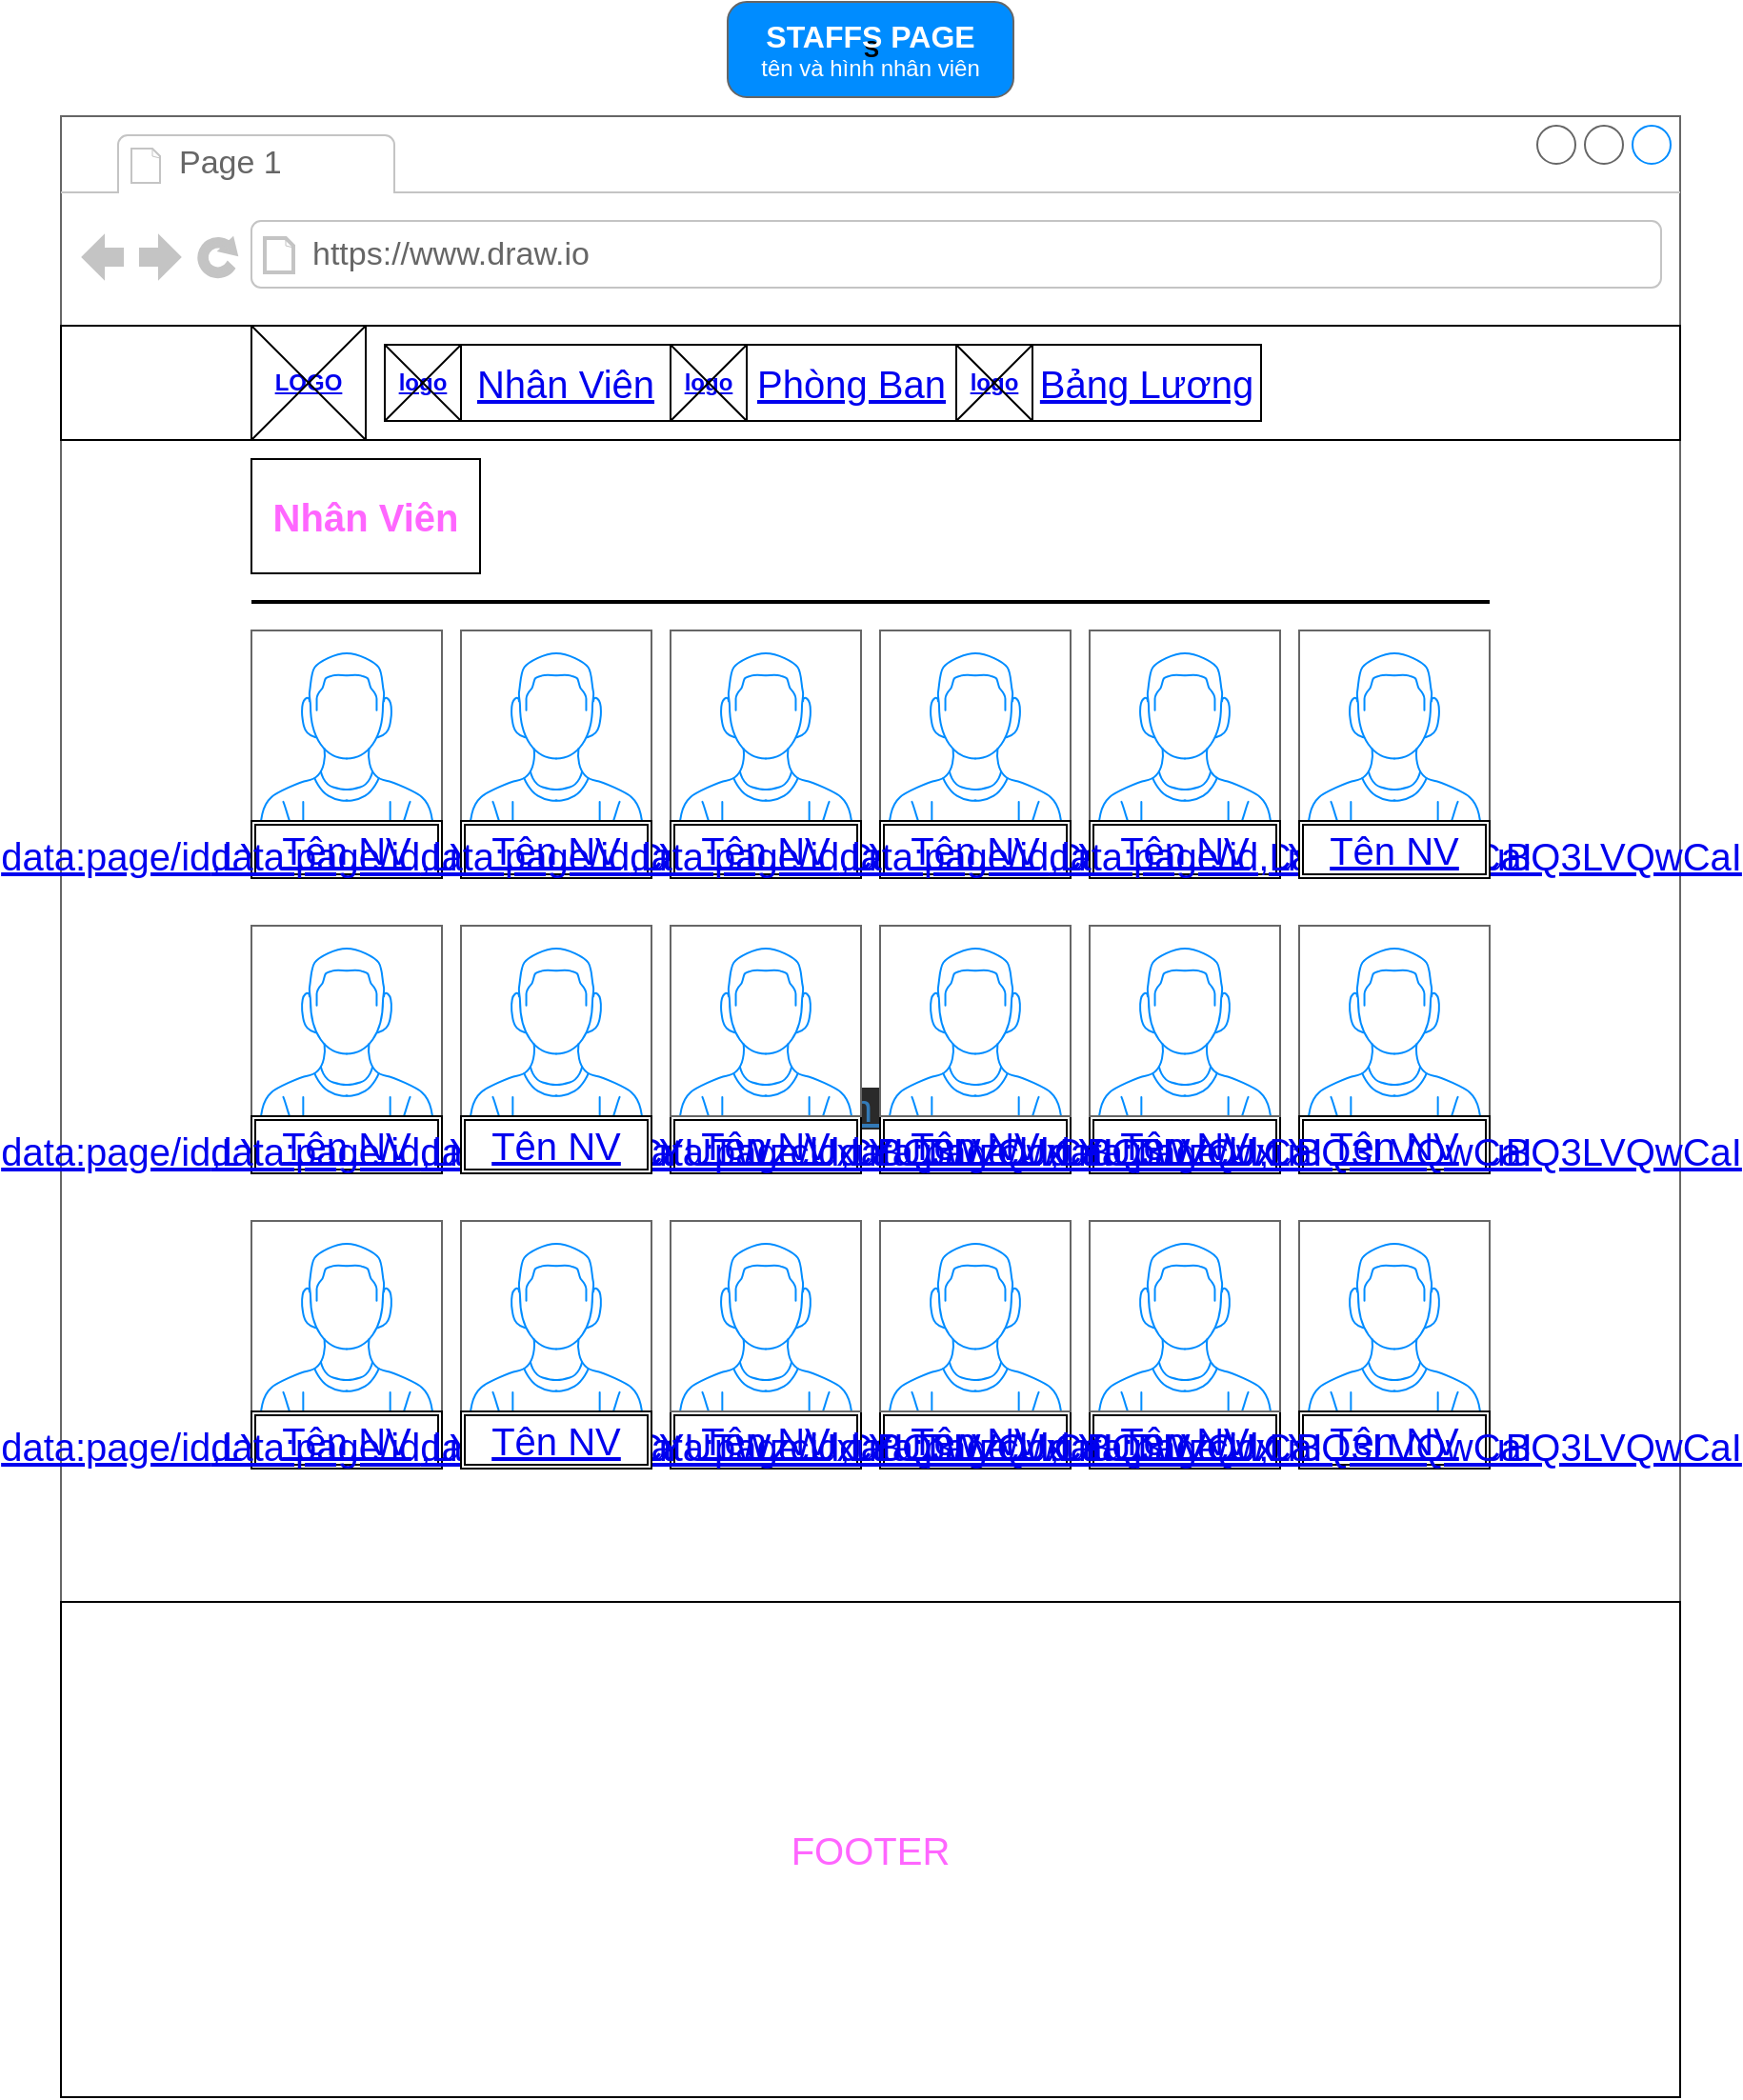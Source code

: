 <mxfile>
    <diagram id="CxsQ25hK5FFDRgqwHUKH" name="Page-1">
        <mxGraphModel dx="2232" dy="680" grid="1" gridSize="10" guides="1" tooltips="1" connect="1" arrows="1" fold="1" page="1" pageScale="1" pageWidth="850" pageHeight="1100" math="0" shadow="0">
            <root>
                <mxCell id="0"/>
                <mxCell id="1" parent="0"/>
                <mxCell id="8" value="S" style="strokeWidth=1;shadow=0;dashed=0;align=center;html=1;shape=mxgraph.mockup.buttons.multiButton;fillColor=#008cff;strokeColor=#666666;mainText=;subText=;fontStyle=1" parent="1" vertex="1">
                    <mxGeometry x="350" width="150" height="50" as="geometry"/>
                </mxCell>
                <mxCell id="9" value="STAFFS PAGE" style="strokeWidth=1;shadow=0;dashed=0;align=center;html=1;shape=mxgraph.mockup.anchor;fontSize=16;fontColor=#ffffff;fontStyle=1;whiteSpace=wrap;" parent="8" vertex="1">
                    <mxGeometry y="8" width="150" height="20" as="geometry"/>
                </mxCell>
                <mxCell id="10" value="tên và hình nhân viên" style="strokeWidth=1;shadow=0;dashed=0;align=center;html=1;shape=mxgraph.mockup.anchor;fontSize=12;fontColor=#ffffff;fontStyle=0;whiteSpace=wrap;" parent="8" vertex="1">
                    <mxGeometry y="30" width="150" height="10" as="geometry"/>
                </mxCell>
                <mxCell id="11" value="&#10;&#10;&lt;a href=&quot;data:page/id,LYUTWzcUxuBQ3LVQwCaI&quot; style=&quot;color: rgb(51, 122, 183); font-family: helvetica; font-size: 20px; font-style: normal; font-weight: 400; letter-spacing: normal; text-align: center; text-indent: 0px; text-transform: none; word-spacing: 0px; background-color: rgb(42, 42, 42);&quot;&gt;Tên NV&lt;/a&gt;&#10;&#10;" style="strokeWidth=1;shadow=0;dashed=0;align=center;html=1;shape=mxgraph.mockup.containers.browserWindow;rSize=0;strokeColor=#666666;strokeColor2=#008cff;strokeColor3=#c4c4c4;mainText=,;recursiveResize=0;" parent="1" vertex="1">
                    <mxGeometry y="60" width="850" height="1040" as="geometry"/>
                </mxCell>
                <mxCell id="12" value="Page 1" style="strokeWidth=1;shadow=0;dashed=0;align=center;html=1;shape=mxgraph.mockup.containers.anchor;fontSize=17;fontColor=#666666;align=left;" parent="11" vertex="1">
                    <mxGeometry x="60" y="12" width="110" height="26" as="geometry"/>
                </mxCell>
                <mxCell id="13" value="https://www.draw.io" style="strokeWidth=1;shadow=0;dashed=0;align=center;html=1;shape=mxgraph.mockup.containers.anchor;rSize=0;fontSize=17;fontColor=#666666;align=left;" parent="11" vertex="1">
                    <mxGeometry x="130" y="60" width="250" height="26" as="geometry"/>
                </mxCell>
                <mxCell id="14" value="" style="rounded=0;whiteSpace=wrap;html=1;" parent="11" vertex="1">
                    <mxGeometry y="110" width="850" height="60" as="geometry"/>
                </mxCell>
                <mxCell id="15" value="&lt;b&gt;&lt;font color=&quot;#ff66ff&quot;&gt;&lt;a href=&quot;data:page/id,CxsQ25hK5FFDRgqwHUKH&quot;&gt;LOGO&lt;/a&gt;&lt;/font&gt;&lt;/b&gt;" style="whiteSpace=wrap;html=1;aspect=fixed;" parent="11" vertex="1">
                    <mxGeometry x="100" y="110" width="60" height="60" as="geometry"/>
                </mxCell>
                <mxCell id="16" value="" style="endArrow=none;html=1;entryX=1;entryY=0;entryDx=0;entryDy=0;exitX=0;exitY=1;exitDx=0;exitDy=0;" parent="11" source="15" target="15" edge="1">
                    <mxGeometry width="50" height="50" relative="1" as="geometry">
                        <mxPoint x="380" y="210" as="sourcePoint"/>
                        <mxPoint x="430" y="160" as="targetPoint"/>
                        <Array as="points"/>
                    </mxGeometry>
                </mxCell>
                <mxCell id="17" value="" style="endArrow=none;html=1;entryX=0;entryY=0;entryDx=0;entryDy=0;exitX=1;exitY=1;exitDx=0;exitDy=0;" parent="11" source="15" target="15" edge="1">
                    <mxGeometry width="50" height="50" relative="1" as="geometry">
                        <mxPoint x="380" y="210" as="sourcePoint"/>
                        <mxPoint x="430" y="160" as="targetPoint"/>
                    </mxGeometry>
                </mxCell>
                <mxCell id="22" value="&lt;b&gt;&lt;font color=&quot;#ff66ff&quot;&gt;&lt;a href=&quot;data:page/id,CxsQ25hK5FFDRgqwHUKH&quot;&gt;logo&lt;/a&gt;&lt;/font&gt;&lt;/b&gt;" style="whiteSpace=wrap;html=1;aspect=fixed;" parent="11" vertex="1">
                    <mxGeometry x="170" y="120" width="40" height="40" as="geometry"/>
                </mxCell>
                <mxCell id="25" value="&lt;font style=&quot;font-size: 20px&quot;&gt;&lt;a href=&quot;data:page/id,CxsQ25hK5FFDRgqwHUKH&quot;&gt;Nhân Viên&lt;/a&gt;&lt;/font&gt;" style="rounded=0;whiteSpace=wrap;html=1;" parent="11" vertex="1">
                    <mxGeometry x="210" y="120" width="110" height="40" as="geometry"/>
                </mxCell>
                <mxCell id="26" value="" style="endArrow=none;html=1;exitX=0;exitY=1;exitDx=0;exitDy=0;entryX=0;entryY=0;entryDx=0;entryDy=0;" parent="11" source="22" target="25" edge="1">
                    <mxGeometry width="50" height="50" relative="1" as="geometry">
                        <mxPoint x="280" y="130" as="sourcePoint"/>
                        <mxPoint x="330" y="80" as="targetPoint"/>
                    </mxGeometry>
                </mxCell>
                <mxCell id="27" value="" style="endArrow=none;html=1;exitX=0;exitY=0;exitDx=0;exitDy=0;entryX=0;entryY=1;entryDx=0;entryDy=0;" parent="11" source="22" target="25" edge="1">
                    <mxGeometry width="50" height="50" relative="1" as="geometry">
                        <mxPoint x="280" y="130" as="sourcePoint"/>
                        <mxPoint x="330" y="80" as="targetPoint"/>
                    </mxGeometry>
                </mxCell>
                <mxCell id="28" value="&lt;b&gt;&lt;font color=&quot;#ff66ff&quot;&gt;&lt;a href=&quot;data:page/id,U2eBz-lND8NUGA0mo6qr&quot;&gt;logo&lt;/a&gt;&lt;/font&gt;&lt;/b&gt;" style="whiteSpace=wrap;html=1;aspect=fixed;" parent="11" vertex="1">
                    <mxGeometry x="320" y="120" width="40" height="40" as="geometry"/>
                </mxCell>
                <mxCell id="29" value="&lt;font style=&quot;font-size: 20px&quot;&gt;&lt;a href=&quot;data:page/id,U2eBz-lND8NUGA0mo6qr&quot;&gt;Phòng Ban&lt;/a&gt;&lt;/font&gt;" style="rounded=0;whiteSpace=wrap;html=1;" parent="11" vertex="1">
                    <mxGeometry x="360" y="120" width="110" height="40" as="geometry"/>
                </mxCell>
                <mxCell id="30" value="" style="endArrow=none;html=1;exitX=0;exitY=1;exitDx=0;exitDy=0;entryX=0;entryY=0;entryDx=0;entryDy=0;" parent="11" source="28" target="29" edge="1">
                    <mxGeometry width="50" height="50" relative="1" as="geometry">
                        <mxPoint x="360" y="50" as="sourcePoint"/>
                        <mxPoint x="410" as="targetPoint"/>
                    </mxGeometry>
                </mxCell>
                <mxCell id="31" value="" style="endArrow=none;html=1;exitX=0;exitY=0;exitDx=0;exitDy=0;entryX=0;entryY=1;entryDx=0;entryDy=0;" parent="11" source="28" target="29" edge="1">
                    <mxGeometry width="50" height="50" relative="1" as="geometry">
                        <mxPoint x="360" y="50" as="sourcePoint"/>
                        <mxPoint x="410" as="targetPoint"/>
                        <Array as="points"/>
                    </mxGeometry>
                </mxCell>
                <mxCell id="32" value="&lt;b&gt;&lt;font color=&quot;#ff66ff&quot;&gt;&lt;a href=&quot;data:page/id,AyWRFbMxIVs07Lmcv03o&quot;&gt;logo&lt;/a&gt;&lt;/font&gt;&lt;/b&gt;" style="whiteSpace=wrap;html=1;aspect=fixed;" parent="11" vertex="1">
                    <mxGeometry x="470" y="120" width="40" height="40" as="geometry"/>
                </mxCell>
                <mxCell id="33" value="&lt;a href=&quot;data:page/id,AyWRFbMxIVs07Lmcv03o&quot;&gt;Bảng Lương&lt;/a&gt;" style="rounded=0;whiteSpace=wrap;html=1;fontSize=20;" parent="11" vertex="1">
                    <mxGeometry x="510" y="120" width="120" height="40" as="geometry"/>
                </mxCell>
                <mxCell id="34" value="" style="endArrow=none;html=1;exitX=0;exitY=1;exitDx=0;exitDy=0;entryX=0;entryY=0;entryDx=0;entryDy=0;" parent="11" source="32" target="33" edge="1">
                    <mxGeometry width="50" height="50" relative="1" as="geometry">
                        <mxPoint x="470" y="50" as="sourcePoint"/>
                        <mxPoint x="520" as="targetPoint"/>
                    </mxGeometry>
                </mxCell>
                <mxCell id="35" value="" style="endArrow=none;html=1;exitX=0;exitY=0;exitDx=0;exitDy=0;entryX=0;entryY=1;entryDx=0;entryDy=0;" parent="11" source="32" target="33" edge="1">
                    <mxGeometry width="50" height="50" relative="1" as="geometry">
                        <mxPoint x="470" y="50" as="sourcePoint"/>
                        <mxPoint x="520" as="targetPoint"/>
                    </mxGeometry>
                </mxCell>
                <mxCell id="36" value="&lt;b style=&quot;font-size: 20px&quot;&gt;Nhân Viên&lt;/b&gt;" style="rounded=0;whiteSpace=wrap;html=1;fontColor=#FF66FF;" parent="11" vertex="1">
                    <mxGeometry x="100" y="180" width="120" height="60" as="geometry"/>
                </mxCell>
                <mxCell id="38" value="" style="line;strokeWidth=2;html=1;fontSize=20;fontColor=#FF66FF;" parent="11" vertex="1">
                    <mxGeometry x="100" y="250" width="650" height="10" as="geometry"/>
                </mxCell>
                <mxCell id="39" value="&lt;a href=&quot;data:page/id,LYUTWzcUxuBQ3LVQwCaI&quot;&gt;data:page/id,LYUTWzcUxuBQ3LVQwCaI&lt;/a&gt;" style="verticalLabelPosition=bottom;shadow=0;dashed=0;align=center;html=1;verticalAlign=top;strokeWidth=1;shape=mxgraph.mockup.containers.userMale;strokeColor=#666666;strokeColor2=#008cff;fontSize=20;fontColor=#FF66FF;" parent="11" vertex="1">
                    <mxGeometry x="100" y="270" width="100" height="100" as="geometry"/>
                </mxCell>
                <mxCell id="45" value="&lt;a href=&quot;data:page/id,LYUTWzcUxuBQ3LVQwCaI&quot;&gt;Tên NV&lt;/a&gt;" style="shape=ext;double=1;rounded=0;whiteSpace=wrap;html=1;fontSize=20;fontColor=#FF66FF;" parent="11" vertex="1">
                    <mxGeometry x="100" y="370" width="100" height="30" as="geometry"/>
                </mxCell>
                <mxCell id="K24b5KjalJRYKOWEMSOo-77" value="" style="edgeStyle=none;html=1;fontSize=20;fontColor=#FF66FF;" parent="11" edge="1">
                    <mxGeometry relative="1" as="geometry">
                        <mxPoint x="700" y="370" as="targetPoint"/>
                    </mxGeometry>
                </mxCell>
                <mxCell id="77" value="FOOTER" style="rounded=0;whiteSpace=wrap;html=1;fontSize=20;fontColor=#FF66FF;" parent="11" vertex="1">
                    <mxGeometry y="780" width="850" height="260" as="geometry"/>
                </mxCell>
                <mxCell id="K24b5KjalJRYKOWEMSOo-78" value="&lt;a href=&quot;data:page/id,LYUTWzcUxuBQ3LVQwCaI&quot;&gt;data:page/id,LYUTWzcUxuBQ3LVQwCaI&lt;/a&gt;" style="verticalLabelPosition=bottom;shadow=0;dashed=0;align=center;html=1;verticalAlign=top;strokeWidth=1;shape=mxgraph.mockup.containers.userMale;strokeColor=#666666;strokeColor2=#008cff;fontSize=20;fontColor=#FF66FF;" parent="11" vertex="1">
                    <mxGeometry x="210" y="270" width="100" height="100" as="geometry"/>
                </mxCell>
                <mxCell id="K24b5KjalJRYKOWEMSOo-79" value="&lt;a href=&quot;data:page/id,LYUTWzcUxuBQ3LVQwCaI&quot;&gt;Tên NV&lt;/a&gt;" style="shape=ext;double=1;rounded=0;whiteSpace=wrap;html=1;fontSize=20;fontColor=#FF66FF;" parent="11" vertex="1">
                    <mxGeometry x="210" y="370" width="100" height="30" as="geometry"/>
                </mxCell>
                <mxCell id="K24b5KjalJRYKOWEMSOo-80" value="&lt;a href=&quot;data:page/id,LYUTWzcUxuBQ3LVQwCaI&quot;&gt;data:page/id,LYUTWzcUxuBQ3LVQwCaI&lt;/a&gt;" style="verticalLabelPosition=bottom;shadow=0;dashed=0;align=center;html=1;verticalAlign=top;strokeWidth=1;shape=mxgraph.mockup.containers.userMale;strokeColor=#666666;strokeColor2=#008cff;fontSize=20;fontColor=#FF66FF;" parent="11" vertex="1">
                    <mxGeometry x="320" y="270" width="100" height="100" as="geometry"/>
                </mxCell>
                <mxCell id="K24b5KjalJRYKOWEMSOo-81" value="&lt;a href=&quot;data:page/id,LYUTWzcUxuBQ3LVQwCaI&quot;&gt;Tên NV&lt;/a&gt;" style="shape=ext;double=1;rounded=0;whiteSpace=wrap;html=1;fontSize=20;fontColor=#FF66FF;" parent="11" vertex="1">
                    <mxGeometry x="320" y="370" width="100" height="30" as="geometry"/>
                </mxCell>
                <mxCell id="K24b5KjalJRYKOWEMSOo-82" value="&lt;a href=&quot;data:page/id,LYUTWzcUxuBQ3LVQwCaI&quot;&gt;data:page/id,LYUTWzcUxuBQ3LVQwCaI&lt;/a&gt;" style="verticalLabelPosition=bottom;shadow=0;dashed=0;align=center;html=1;verticalAlign=top;strokeWidth=1;shape=mxgraph.mockup.containers.userMale;strokeColor=#666666;strokeColor2=#008cff;fontSize=20;fontColor=#FF66FF;" parent="11" vertex="1">
                    <mxGeometry x="430" y="270" width="100" height="100" as="geometry"/>
                </mxCell>
                <mxCell id="K24b5KjalJRYKOWEMSOo-83" value="&lt;a href=&quot;data:page/id,LYUTWzcUxuBQ3LVQwCaI&quot;&gt;Tên NV&lt;/a&gt;" style="shape=ext;double=1;rounded=0;whiteSpace=wrap;html=1;fontSize=20;fontColor=#FF66FF;" parent="11" vertex="1">
                    <mxGeometry x="430" y="370" width="100" height="30" as="geometry"/>
                </mxCell>
                <mxCell id="K24b5KjalJRYKOWEMSOo-84" value="&lt;a href=&quot;data:page/id,LYUTWzcUxuBQ3LVQwCaI&quot;&gt;data:page/id,LYUTWzcUxuBQ3LVQwCaI&lt;/a&gt;" style="verticalLabelPosition=bottom;shadow=0;dashed=0;align=center;html=1;verticalAlign=top;strokeWidth=1;shape=mxgraph.mockup.containers.userMale;strokeColor=#666666;strokeColor2=#008cff;fontSize=20;fontColor=#FF66FF;" parent="11" vertex="1">
                    <mxGeometry x="540" y="270" width="100" height="100" as="geometry"/>
                </mxCell>
                <mxCell id="K24b5KjalJRYKOWEMSOo-85" value="&lt;a href=&quot;data:page/id,LYUTWzcUxuBQ3LVQwCaI&quot;&gt;Tên NV&lt;/a&gt;" style="shape=ext;double=1;rounded=0;whiteSpace=wrap;html=1;fontSize=20;fontColor=#FF66FF;" parent="11" vertex="1">
                    <mxGeometry x="540" y="370" width="100" height="30" as="geometry"/>
                </mxCell>
                <mxCell id="K24b5KjalJRYKOWEMSOo-86" value="&lt;a href=&quot;data:page/id,LYUTWzcUxuBQ3LVQwCaI&quot;&gt;data:page/id,LYUTWzcUxuBQ3LVQwCaI&lt;/a&gt;" style="verticalLabelPosition=bottom;shadow=0;dashed=0;align=center;html=1;verticalAlign=top;strokeWidth=1;shape=mxgraph.mockup.containers.userMale;strokeColor=#666666;strokeColor2=#008cff;fontSize=20;fontColor=#FF66FF;" parent="11" vertex="1">
                    <mxGeometry x="650" y="270" width="100" height="100" as="geometry"/>
                </mxCell>
                <mxCell id="K24b5KjalJRYKOWEMSOo-87" value="&lt;a href=&quot;data:page/id,LYUTWzcUxuBQ3LVQwCaI&quot;&gt;Tên NV&lt;/a&gt;" style="shape=ext;double=1;rounded=0;whiteSpace=wrap;html=1;fontSize=20;fontColor=#FF66FF;" parent="11" vertex="1">
                    <mxGeometry x="650" y="370" width="100" height="30" as="geometry"/>
                </mxCell>
                <mxCell id="K24b5KjalJRYKOWEMSOo-88" value="&lt;a href=&quot;data:page/id,LYUTWzcUxuBQ3LVQwCaI&quot;&gt;data:page/id,LYUTWzcUxuBQ3LVQwCaI&lt;/a&gt;" style="verticalLabelPosition=bottom;shadow=0;dashed=0;align=center;html=1;verticalAlign=top;strokeWidth=1;shape=mxgraph.mockup.containers.userMale;strokeColor=#666666;strokeColor2=#008cff;fontSize=20;fontColor=#FF66FF;" parent="11" vertex="1">
                    <mxGeometry x="100" y="425" width="100" height="100" as="geometry"/>
                </mxCell>
                <mxCell id="K24b5KjalJRYKOWEMSOo-89" value="&lt;a href=&quot;data:page/id,LYUTWzcUxuBQ3LVQwCaI&quot;&gt;Tên NV&lt;/a&gt;" style="shape=ext;double=1;rounded=0;whiteSpace=wrap;html=1;fontSize=20;fontColor=#FF66FF;" parent="11" vertex="1">
                    <mxGeometry x="100" y="525" width="100" height="30" as="geometry"/>
                </mxCell>
                <mxCell id="K24b5KjalJRYKOWEMSOo-90" value="&lt;a href=&quot;data:page/id,LYUTWzcUxuBQ3LVQwCaI&quot;&gt;data:page/id,LYUTWzcUxuBQ3LVQwCaI&lt;/a&gt;" style="verticalLabelPosition=bottom;shadow=0;dashed=0;align=center;html=1;verticalAlign=top;strokeWidth=1;shape=mxgraph.mockup.containers.userMale;strokeColor=#666666;strokeColor2=#008cff;fontSize=20;fontColor=#FF66FF;" parent="11" vertex="1">
                    <mxGeometry x="210" y="425" width="100" height="100" as="geometry"/>
                </mxCell>
                <mxCell id="K24b5KjalJRYKOWEMSOo-91" value="&lt;a href=&quot;data:page/id,LYUTWzcUxuBQ3LVQwCaI&quot;&gt;Tên NV&lt;/a&gt;" style="shape=ext;double=1;rounded=0;whiteSpace=wrap;html=1;fontSize=20;fontColor=#FF66FF;" parent="11" vertex="1">
                    <mxGeometry x="320" y="525" width="100" height="30" as="geometry"/>
                </mxCell>
                <mxCell id="K24b5KjalJRYKOWEMSOo-92" value="&lt;a href=&quot;data:page/id,LYUTWzcUxuBQ3LVQwCaI&quot;&gt;Tên NV&lt;/a&gt;" style="shape=ext;double=1;rounded=0;whiteSpace=wrap;html=1;fontSize=20;fontColor=#FF66FF;" parent="11" vertex="1">
                    <mxGeometry x="430" y="525" width="100" height="30" as="geometry"/>
                </mxCell>
                <mxCell id="K24b5KjalJRYKOWEMSOo-93" value="&lt;a href=&quot;data:page/id,LYUTWzcUxuBQ3LVQwCaI&quot;&gt;Tên NV&lt;/a&gt;" style="shape=ext;double=1;rounded=0;whiteSpace=wrap;html=1;fontSize=20;fontColor=#FF66FF;" parent="11" vertex="1">
                    <mxGeometry x="540" y="525" width="100" height="30" as="geometry"/>
                </mxCell>
                <mxCell id="K24b5KjalJRYKOWEMSOo-94" value="&lt;a href=&quot;data:page/id,LYUTWzcUxuBQ3LVQwCaI&quot;&gt;data:page/id,LYUTWzcUxuBQ3LVQwCaI&lt;/a&gt;" style="verticalLabelPosition=bottom;shadow=0;dashed=0;align=center;html=1;verticalAlign=top;strokeWidth=1;shape=mxgraph.mockup.containers.userMale;strokeColor=#666666;strokeColor2=#008cff;fontSize=20;fontColor=#FF66FF;" parent="11" vertex="1">
                    <mxGeometry x="650" y="425" width="100" height="100" as="geometry"/>
                </mxCell>
                <mxCell id="K24b5KjalJRYKOWEMSOo-95" value="&lt;a href=&quot;data:page/id,LYUTWzcUxuBQ3LVQwCaI&quot;&gt;Tên NV&lt;/a&gt;" style="shape=ext;double=1;rounded=0;whiteSpace=wrap;html=1;fontSize=20;fontColor=#FF66FF;" parent="11" vertex="1">
                    <mxGeometry x="650" y="525" width="100" height="30" as="geometry"/>
                </mxCell>
                <mxCell id="K24b5KjalJRYKOWEMSOo-96" value="&lt;a href=&quot;data:page/id,LYUTWzcUxuBQ3LVQwCaI&quot;&gt;data:page/id,LYUTWzcUxuBQ3LVQwCaI&lt;/a&gt;" style="verticalLabelPosition=bottom;shadow=0;dashed=0;align=center;html=1;verticalAlign=top;strokeWidth=1;shape=mxgraph.mockup.containers.userMale;strokeColor=#666666;strokeColor2=#008cff;fontSize=20;fontColor=#FF66FF;" parent="11" vertex="1">
                    <mxGeometry x="100" y="580" width="100" height="100" as="geometry"/>
                </mxCell>
                <mxCell id="K24b5KjalJRYKOWEMSOo-97" value="&lt;a href=&quot;data:page/id,LYUTWzcUxuBQ3LVQwCaI&quot;&gt;Tên NV&lt;/a&gt;" style="shape=ext;double=1;rounded=0;whiteSpace=wrap;html=1;fontSize=20;fontColor=#FF66FF;" parent="11" vertex="1">
                    <mxGeometry x="100" y="680" width="100" height="30" as="geometry"/>
                </mxCell>
                <mxCell id="K24b5KjalJRYKOWEMSOo-98" value="&lt;a href=&quot;data:page/id,LYUTWzcUxuBQ3LVQwCaI&quot;&gt;data:page/id,LYUTWzcUxuBQ3LVQwCaI&lt;/a&gt;" style="verticalLabelPosition=bottom;shadow=0;dashed=0;align=center;html=1;verticalAlign=top;strokeWidth=1;shape=mxgraph.mockup.containers.userMale;strokeColor=#666666;strokeColor2=#008cff;fontSize=20;fontColor=#FF66FF;" parent="11" vertex="1">
                    <mxGeometry x="210" y="580" width="100" height="100" as="geometry"/>
                </mxCell>
                <mxCell id="K24b5KjalJRYKOWEMSOo-99" value="&lt;a href=&quot;data:page/id,LYUTWzcUxuBQ3LVQwCaI&quot;&gt;Tên NV&lt;/a&gt;" style="shape=ext;double=1;rounded=0;whiteSpace=wrap;html=1;fontSize=20;fontColor=#FF66FF;" parent="11" vertex="1">
                    <mxGeometry x="320" y="680" width="100" height="30" as="geometry"/>
                </mxCell>
                <mxCell id="K24b5KjalJRYKOWEMSOo-100" value="&lt;a href=&quot;data:page/id,LYUTWzcUxuBQ3LVQwCaI&quot;&gt;Tên NV&lt;/a&gt;" style="shape=ext;double=1;rounded=0;whiteSpace=wrap;html=1;fontSize=20;fontColor=#FF66FF;" parent="11" vertex="1">
                    <mxGeometry x="430" y="680" width="100" height="30" as="geometry"/>
                </mxCell>
                <mxCell id="K24b5KjalJRYKOWEMSOo-101" value="&lt;a href=&quot;data:page/id,LYUTWzcUxuBQ3LVQwCaI&quot;&gt;Tên NV&lt;/a&gt;" style="shape=ext;double=1;rounded=0;whiteSpace=wrap;html=1;fontSize=20;fontColor=#FF66FF;" parent="11" vertex="1">
                    <mxGeometry x="540" y="680" width="100" height="30" as="geometry"/>
                </mxCell>
                <mxCell id="K24b5KjalJRYKOWEMSOo-102" value="&lt;a href=&quot;data:page/id,LYUTWzcUxuBQ3LVQwCaI&quot;&gt;data:page/id,LYUTWzcUxuBQ3LVQwCaI&lt;/a&gt;" style="verticalLabelPosition=bottom;shadow=0;dashed=0;align=center;html=1;verticalAlign=top;strokeWidth=1;shape=mxgraph.mockup.containers.userMale;strokeColor=#666666;strokeColor2=#008cff;fontSize=20;fontColor=#FF66FF;" parent="11" vertex="1">
                    <mxGeometry x="650" y="580" width="100" height="100" as="geometry"/>
                </mxCell>
                <mxCell id="K24b5KjalJRYKOWEMSOo-103" value="&lt;a href=&quot;data:page/id,LYUTWzcUxuBQ3LVQwCaI&quot;&gt;Tên NV&lt;/a&gt;" style="shape=ext;double=1;rounded=0;whiteSpace=wrap;html=1;fontSize=20;fontColor=#FF66FF;" parent="11" vertex="1">
                    <mxGeometry x="650" y="680" width="100" height="30" as="geometry"/>
                </mxCell>
                <mxCell id="K24b5KjalJRYKOWEMSOo-104" value="&lt;a href=&quot;data:page/id,LYUTWzcUxuBQ3LVQwCaI&quot;&gt;data:page/id,LYUTWzcUxuBQ3LVQwCaI&lt;/a&gt;" style="verticalLabelPosition=bottom;shadow=0;dashed=0;align=center;html=1;verticalAlign=top;strokeWidth=1;shape=mxgraph.mockup.containers.userMale;strokeColor=#666666;strokeColor2=#008cff;fontSize=20;fontColor=#FF66FF;" parent="11" vertex="1">
                    <mxGeometry x="320" y="425" width="100" height="100" as="geometry"/>
                </mxCell>
                <mxCell id="K24b5KjalJRYKOWEMSOo-105" value="&lt;a href=&quot;data:page/id,LYUTWzcUxuBQ3LVQwCaI&quot;&gt;data:page/id,LYUTWzcUxuBQ3LVQwCaI&lt;/a&gt;" style="verticalLabelPosition=bottom;shadow=0;dashed=0;align=center;html=1;verticalAlign=top;strokeWidth=1;shape=mxgraph.mockup.containers.userMale;strokeColor=#666666;strokeColor2=#008cff;fontSize=20;fontColor=#FF66FF;" parent="11" vertex="1">
                    <mxGeometry x="430" y="425" width="100" height="100" as="geometry"/>
                </mxCell>
                <mxCell id="K24b5KjalJRYKOWEMSOo-106" value="&lt;a href=&quot;data:page/id,LYUTWzcUxuBQ3LVQwCaI&quot;&gt;data:page/id,LYUTWzcUxuBQ3LVQwCaI&lt;/a&gt;" style="verticalLabelPosition=bottom;shadow=0;dashed=0;align=center;html=1;verticalAlign=top;strokeWidth=1;shape=mxgraph.mockup.containers.userMale;strokeColor=#666666;strokeColor2=#008cff;fontSize=20;fontColor=#FF66FF;" parent="11" vertex="1">
                    <mxGeometry x="540" y="425" width="100" height="100" as="geometry"/>
                </mxCell>
                <mxCell id="K24b5KjalJRYKOWEMSOo-107" value="&lt;a href=&quot;data:page/id,LYUTWzcUxuBQ3LVQwCaI&quot;&gt;data:page/id,LYUTWzcUxuBQ3LVQwCaI&lt;/a&gt;" style="verticalLabelPosition=bottom;shadow=0;dashed=0;align=center;html=1;verticalAlign=top;strokeWidth=1;shape=mxgraph.mockup.containers.userMale;strokeColor=#666666;strokeColor2=#008cff;fontSize=20;fontColor=#FF66FF;" parent="11" vertex="1">
                    <mxGeometry x="320" y="580" width="100" height="100" as="geometry"/>
                </mxCell>
                <mxCell id="K24b5KjalJRYKOWEMSOo-108" value="&lt;a href=&quot;data:page/id,LYUTWzcUxuBQ3LVQwCaI&quot;&gt;data:page/id,LYUTWzcUxuBQ3LVQwCaI&lt;/a&gt;" style="verticalLabelPosition=bottom;shadow=0;dashed=0;align=center;html=1;verticalAlign=top;strokeWidth=1;shape=mxgraph.mockup.containers.userMale;strokeColor=#666666;strokeColor2=#008cff;fontSize=20;fontColor=#FF66FF;" parent="11" vertex="1">
                    <mxGeometry x="430" y="580" width="100" height="100" as="geometry"/>
                </mxCell>
                <mxCell id="K24b5KjalJRYKOWEMSOo-109" value="&lt;a href=&quot;data:page/id,LYUTWzcUxuBQ3LVQwCaI&quot;&gt;data:page/id,LYUTWzcUxuBQ3LVQwCaI&lt;/a&gt;" style="verticalLabelPosition=bottom;shadow=0;dashed=0;align=center;html=1;verticalAlign=top;strokeWidth=1;shape=mxgraph.mockup.containers.userMale;strokeColor=#666666;strokeColor2=#008cff;fontSize=20;fontColor=#FF66FF;" parent="11" vertex="1">
                    <mxGeometry x="540" y="580" width="100" height="100" as="geometry"/>
                </mxCell>
                <mxCell id="tv-uXHVPzRvqmNdFo-XO-78" value="&lt;a href=&quot;data:page/id,LYUTWzcUxuBQ3LVQwCaI&quot;&gt;Tên NV&lt;/a&gt;" style="shape=ext;double=1;rounded=0;whiteSpace=wrap;html=1;fontSize=20;fontColor=#FF66FF;" parent="11" vertex="1">
                    <mxGeometry x="210" y="525" width="100" height="30" as="geometry"/>
                </mxCell>
                <mxCell id="kGLxnbyX_3PlyhP69G0r-77" value="&lt;a href=&quot;data:page/id,LYUTWzcUxuBQ3LVQwCaI&quot;&gt;Tên NV&lt;/a&gt;" style="shape=ext;double=1;rounded=0;whiteSpace=wrap;html=1;fontSize=20;fontColor=#FF66FF;" parent="11" vertex="1">
                    <mxGeometry x="210" y="680" width="100" height="30" as="geometry"/>
                </mxCell>
            </root>
        </mxGraphModel>
    </diagram>
    <diagram id="U2eBz-lND8NUGA0mo6qr" name="Page-2">
        <mxGraphModel dx="760" dy="374" grid="1" gridSize="10" guides="1" tooltips="1" connect="1" arrows="1" fold="1" page="1" pageScale="1" pageWidth="850" pageHeight="1100" math="0" shadow="0">
            <root>
                <mxCell id="tMfobam2H_hCaidjnrKc-0"/>
                <mxCell id="tMfobam2H_hCaidjnrKc-1" parent="tMfobam2H_hCaidjnrKc-0"/>
                <mxCell id="l-t9LCDbLbuqFQUgRugY-0" value="" style="strokeWidth=1;shadow=0;dashed=0;align=center;html=1;shape=mxgraph.mockup.buttons.multiButton;fillColor=#008cff;strokeColor=#666666;mainText=;subText=;fontStyle=1" parent="tMfobam2H_hCaidjnrKc-1" vertex="1">
                    <mxGeometry x="330" width="190" height="50" as="geometry"/>
                </mxCell>
                <mxCell id="l-t9LCDbLbuqFQUgRugY-1" value="DEPARTMENTS PAGE" style="strokeWidth=1;shadow=0;dashed=0;align=center;html=1;shape=mxgraph.mockup.anchor;fontSize=16;fontColor=#ffffff;fontStyle=1;whiteSpace=wrap;" parent="l-t9LCDbLbuqFQUgRugY-0" vertex="1">
                    <mxGeometry y="8" width="190" height="20" as="geometry"/>
                </mxCell>
                <mxCell id="l-t9LCDbLbuqFQUgRugY-2" value="" style="strokeWidth=1;shadow=0;dashed=0;align=center;html=1;shape=mxgraph.mockup.anchor;fontSize=12;fontColor=#ffffff;fontStyle=0;whiteSpace=wrap;" parent="l-t9LCDbLbuqFQUgRugY-0" vertex="1">
                    <mxGeometry y="30" width="158.333" height="10" as="geometry"/>
                </mxCell>
                <mxCell id="l-t9LCDbLbuqFQUgRugY-3" value="" style="strokeWidth=1;shadow=0;dashed=0;align=center;html=1;shape=mxgraph.mockup.containers.browserWindow;rSize=0;strokeColor=#666666;strokeColor2=#008cff;strokeColor3=#c4c4c4;mainText=,;recursiveResize=0;" parent="tMfobam2H_hCaidjnrKc-1" vertex="1">
                    <mxGeometry y="60" width="850" height="690" as="geometry"/>
                </mxCell>
                <mxCell id="l-t9LCDbLbuqFQUgRugY-4" value="Page 2" style="strokeWidth=1;shadow=0;dashed=0;align=center;html=1;shape=mxgraph.mockup.containers.anchor;fontSize=17;fontColor=#666666;align=left;" parent="l-t9LCDbLbuqFQUgRugY-3" vertex="1">
                    <mxGeometry x="60" y="12" width="110" height="26" as="geometry"/>
                </mxCell>
                <mxCell id="l-t9LCDbLbuqFQUgRugY-5" value="https://www.draw.io" style="strokeWidth=1;shadow=0;dashed=0;align=center;html=1;shape=mxgraph.mockup.containers.anchor;rSize=0;fontSize=17;fontColor=#666666;align=left;" parent="l-t9LCDbLbuqFQUgRugY-3" vertex="1">
                    <mxGeometry x="130" y="60" width="250" height="26" as="geometry"/>
                </mxCell>
                <mxCell id="l-t9LCDbLbuqFQUgRugY-6" value="" style="rounded=0;whiteSpace=wrap;html=1;" parent="l-t9LCDbLbuqFQUgRugY-3" vertex="1">
                    <mxGeometry y="110" width="850" height="60" as="geometry"/>
                </mxCell>
                <mxCell id="l-t9LCDbLbuqFQUgRugY-7" value="&lt;b&gt;&lt;font color=&quot;#ff66ff&quot;&gt;&lt;a href=&quot;data:page/id,CxsQ25hK5FFDRgqwHUKH&quot;&gt;LOGO&lt;/a&gt;&lt;/font&gt;&lt;/b&gt;" style="whiteSpace=wrap;html=1;aspect=fixed;" parent="l-t9LCDbLbuqFQUgRugY-3" vertex="1">
                    <mxGeometry x="100" y="110" width="60" height="60" as="geometry"/>
                </mxCell>
                <mxCell id="l-t9LCDbLbuqFQUgRugY-8" value="" style="endArrow=none;html=1;entryX=1;entryY=0;entryDx=0;entryDy=0;exitX=0;exitY=1;exitDx=0;exitDy=0;" parent="l-t9LCDbLbuqFQUgRugY-3" source="l-t9LCDbLbuqFQUgRugY-7" target="l-t9LCDbLbuqFQUgRugY-7" edge="1">
                    <mxGeometry width="50" height="50" relative="1" as="geometry">
                        <mxPoint x="380" y="210" as="sourcePoint"/>
                        <mxPoint x="430" y="160" as="targetPoint"/>
                        <Array as="points"/>
                    </mxGeometry>
                </mxCell>
                <mxCell id="l-t9LCDbLbuqFQUgRugY-9" value="" style="endArrow=none;html=1;entryX=0;entryY=0;entryDx=0;entryDy=0;exitX=1;exitY=1;exitDx=0;exitDy=0;" parent="l-t9LCDbLbuqFQUgRugY-3" source="l-t9LCDbLbuqFQUgRugY-7" target="l-t9LCDbLbuqFQUgRugY-7" edge="1">
                    <mxGeometry width="50" height="50" relative="1" as="geometry">
                        <mxPoint x="380" y="210" as="sourcePoint"/>
                        <mxPoint x="430" y="160" as="targetPoint"/>
                    </mxGeometry>
                </mxCell>
                <mxCell id="l-t9LCDbLbuqFQUgRugY-10" value="&lt;b&gt;&lt;font color=&quot;#ff66ff&quot;&gt;&lt;a href=&quot;data:page/id,CxsQ25hK5FFDRgqwHUKH&quot;&gt;logo&lt;/a&gt;&lt;/font&gt;&lt;/b&gt;" style="whiteSpace=wrap;html=1;aspect=fixed;" parent="l-t9LCDbLbuqFQUgRugY-3" vertex="1">
                    <mxGeometry x="170" y="120" width="40" height="40" as="geometry"/>
                </mxCell>
                <mxCell id="l-t9LCDbLbuqFQUgRugY-11" value="&lt;font style=&quot;font-size: 20px&quot;&gt;&lt;a href=&quot;data:page/id,CxsQ25hK5FFDRgqwHUKH&quot;&gt;Nhân Viên&lt;/a&gt;&lt;/font&gt;" style="rounded=0;whiteSpace=wrap;html=1;" parent="l-t9LCDbLbuqFQUgRugY-3" vertex="1">
                    <mxGeometry x="210" y="120" width="110" height="40" as="geometry"/>
                </mxCell>
                <mxCell id="l-t9LCDbLbuqFQUgRugY-12" value="" style="endArrow=none;html=1;exitX=0;exitY=1;exitDx=0;exitDy=0;entryX=0;entryY=0;entryDx=0;entryDy=0;" parent="l-t9LCDbLbuqFQUgRugY-3" source="l-t9LCDbLbuqFQUgRugY-10" target="l-t9LCDbLbuqFQUgRugY-11" edge="1">
                    <mxGeometry width="50" height="50" relative="1" as="geometry">
                        <mxPoint x="280" y="130" as="sourcePoint"/>
                        <mxPoint x="330" y="80" as="targetPoint"/>
                    </mxGeometry>
                </mxCell>
                <mxCell id="l-t9LCDbLbuqFQUgRugY-13" value="" style="endArrow=none;html=1;exitX=0;exitY=0;exitDx=0;exitDy=0;entryX=0;entryY=1;entryDx=0;entryDy=0;" parent="l-t9LCDbLbuqFQUgRugY-3" source="l-t9LCDbLbuqFQUgRugY-10" target="l-t9LCDbLbuqFQUgRugY-11" edge="1">
                    <mxGeometry width="50" height="50" relative="1" as="geometry">
                        <mxPoint x="280" y="130" as="sourcePoint"/>
                        <mxPoint x="330" y="80" as="targetPoint"/>
                    </mxGeometry>
                </mxCell>
                <mxCell id="l-t9LCDbLbuqFQUgRugY-14" value="&lt;b&gt;&lt;font color=&quot;#ff66ff&quot;&gt;&lt;a href=&quot;data:page/id,U2eBz-lND8NUGA0mo6qr&quot;&gt;logo&lt;/a&gt;&lt;/font&gt;&lt;/b&gt;" style="whiteSpace=wrap;html=1;aspect=fixed;" parent="l-t9LCDbLbuqFQUgRugY-3" vertex="1">
                    <mxGeometry x="320" y="120" width="40" height="40" as="geometry"/>
                </mxCell>
                <mxCell id="l-t9LCDbLbuqFQUgRugY-15" value="&lt;font style=&quot;font-size: 20px&quot;&gt;&lt;a href=&quot;data:page/id,U2eBz-lND8NUGA0mo6qr&quot;&gt;Phòng Ban&lt;/a&gt;&lt;/font&gt;" style="rounded=0;whiteSpace=wrap;html=1;" parent="l-t9LCDbLbuqFQUgRugY-3" vertex="1">
                    <mxGeometry x="360" y="120" width="110" height="40" as="geometry"/>
                </mxCell>
                <mxCell id="l-t9LCDbLbuqFQUgRugY-16" value="" style="endArrow=none;html=1;exitX=0;exitY=1;exitDx=0;exitDy=0;entryX=0;entryY=0;entryDx=0;entryDy=0;" parent="l-t9LCDbLbuqFQUgRugY-3" source="l-t9LCDbLbuqFQUgRugY-14" target="l-t9LCDbLbuqFQUgRugY-15" edge="1">
                    <mxGeometry width="50" height="50" relative="1" as="geometry">
                        <mxPoint x="360" y="50" as="sourcePoint"/>
                        <mxPoint x="410" as="targetPoint"/>
                    </mxGeometry>
                </mxCell>
                <mxCell id="l-t9LCDbLbuqFQUgRugY-17" value="" style="endArrow=none;html=1;exitX=0;exitY=0;exitDx=0;exitDy=0;entryX=0;entryY=1;entryDx=0;entryDy=0;" parent="l-t9LCDbLbuqFQUgRugY-3" source="l-t9LCDbLbuqFQUgRugY-14" target="l-t9LCDbLbuqFQUgRugY-15" edge="1">
                    <mxGeometry width="50" height="50" relative="1" as="geometry">
                        <mxPoint x="360" y="50" as="sourcePoint"/>
                        <mxPoint x="410" as="targetPoint"/>
                        <Array as="points"/>
                    </mxGeometry>
                </mxCell>
                <mxCell id="l-t9LCDbLbuqFQUgRugY-18" value="&lt;b&gt;&lt;font color=&quot;#ff66ff&quot;&gt;&lt;a href=&quot;data:page/id,AyWRFbMxIVs07Lmcv03o&quot;&gt;logo&lt;/a&gt;&lt;/font&gt;&lt;/b&gt;" style="whiteSpace=wrap;html=1;aspect=fixed;" parent="l-t9LCDbLbuqFQUgRugY-3" vertex="1">
                    <mxGeometry x="470" y="120" width="40" height="40" as="geometry"/>
                </mxCell>
                <mxCell id="l-t9LCDbLbuqFQUgRugY-19" value="&lt;a href=&quot;data:page/id,AyWRFbMxIVs07Lmcv03o&quot;&gt;Bảng Lương&lt;/a&gt;" style="rounded=0;whiteSpace=wrap;html=1;fontSize=20;" parent="l-t9LCDbLbuqFQUgRugY-3" vertex="1">
                    <mxGeometry x="510" y="120" width="120" height="40" as="geometry"/>
                </mxCell>
                <mxCell id="l-t9LCDbLbuqFQUgRugY-20" value="" style="endArrow=none;html=1;exitX=0;exitY=1;exitDx=0;exitDy=0;entryX=0;entryY=0;entryDx=0;entryDy=0;" parent="l-t9LCDbLbuqFQUgRugY-3" source="l-t9LCDbLbuqFQUgRugY-18" target="l-t9LCDbLbuqFQUgRugY-19" edge="1">
                    <mxGeometry width="50" height="50" relative="1" as="geometry">
                        <mxPoint x="470" y="50" as="sourcePoint"/>
                        <mxPoint x="520" as="targetPoint"/>
                    </mxGeometry>
                </mxCell>
                <mxCell id="l-t9LCDbLbuqFQUgRugY-21" value="" style="endArrow=none;html=1;exitX=0;exitY=0;exitDx=0;exitDy=0;entryX=0;entryY=1;entryDx=0;entryDy=0;" parent="l-t9LCDbLbuqFQUgRugY-3" source="l-t9LCDbLbuqFQUgRugY-18" target="l-t9LCDbLbuqFQUgRugY-19" edge="1">
                    <mxGeometry width="50" height="50" relative="1" as="geometry">
                        <mxPoint x="470" y="50" as="sourcePoint"/>
                        <mxPoint x="520" as="targetPoint"/>
                    </mxGeometry>
                </mxCell>
                <mxCell id="l-t9LCDbLbuqFQUgRugY-60" value="FOOTER" style="rounded=0;whiteSpace=wrap;html=1;fontSize=20;fontColor=#FF66FF;" parent="l-t9LCDbLbuqFQUgRugY-3" vertex="1">
                    <mxGeometry y="430" width="850" height="260" as="geometry"/>
                </mxCell>
                <mxCell id="l-t9LCDbLbuqFQUgRugY-106" value="Tên Phòng Ban" style="shape=ext;double=1;rounded=0;whiteSpace=wrap;html=1;fontSize=20;fontColor=#FF66FF;labelPosition=center;verticalLabelPosition=middle;align=center;verticalAlign=middle;" parent="l-t9LCDbLbuqFQUgRugY-3" vertex="1">
                    <mxGeometry x="100" y="180" width="200" height="40" as="geometry"/>
                </mxCell>
                <mxCell id="l-t9LCDbLbuqFQUgRugY-108" value="số lượng nhân viên" style="rounded=0;whiteSpace=wrap;html=1;fontSize=20;fontColor=#FF66FF;" parent="l-t9LCDbLbuqFQUgRugY-3" vertex="1">
                    <mxGeometry x="100" y="220" width="200" height="60" as="geometry"/>
                </mxCell>
                <mxCell id="l-t9LCDbLbuqFQUgRugY-109" value="Tên Phòng Ban" style="shape=ext;double=1;rounded=0;whiteSpace=wrap;html=1;fontSize=20;fontColor=#FF66FF;labelPosition=center;verticalLabelPosition=middle;align=center;verticalAlign=middle;" parent="l-t9LCDbLbuqFQUgRugY-3" vertex="1">
                    <mxGeometry x="340" y="180" width="190" height="40" as="geometry"/>
                </mxCell>
                <mxCell id="l-t9LCDbLbuqFQUgRugY-110" value="số lượng nhân viên" style="rounded=0;whiteSpace=wrap;html=1;fontSize=20;fontColor=#FF66FF;" parent="l-t9LCDbLbuqFQUgRugY-3" vertex="1">
                    <mxGeometry x="340" y="220" width="190" height="60" as="geometry"/>
                </mxCell>
                <mxCell id="l-t9LCDbLbuqFQUgRugY-111" value="Tên Phòng Ban" style="shape=ext;double=1;rounded=0;whiteSpace=wrap;html=1;fontSize=20;fontColor=#FF66FF;labelPosition=center;verticalLabelPosition=middle;align=center;verticalAlign=middle;" parent="l-t9LCDbLbuqFQUgRugY-3" vertex="1">
                    <mxGeometry x="570" y="180" width="180" height="40" as="geometry"/>
                </mxCell>
                <mxCell id="l-t9LCDbLbuqFQUgRugY-112" value="số lượng nhân viên" style="rounded=0;whiteSpace=wrap;html=1;fontSize=20;fontColor=#FF66FF;" parent="l-t9LCDbLbuqFQUgRugY-3" vertex="1">
                    <mxGeometry x="570" y="220" width="180" height="60" as="geometry"/>
                </mxCell>
                <mxCell id="l-t9LCDbLbuqFQUgRugY-113" value="Tên Phòng Ban" style="shape=ext;double=1;rounded=0;whiteSpace=wrap;html=1;fontSize=20;fontColor=#FF66FF;labelPosition=center;verticalLabelPosition=middle;align=center;verticalAlign=middle;" parent="l-t9LCDbLbuqFQUgRugY-3" vertex="1">
                    <mxGeometry x="100" y="310" width="200" height="40" as="geometry"/>
                </mxCell>
                <mxCell id="l-t9LCDbLbuqFQUgRugY-114" value="số lượng nhân viên" style="rounded=0;whiteSpace=wrap;html=1;fontSize=20;fontColor=#FF66FF;" parent="l-t9LCDbLbuqFQUgRugY-3" vertex="1">
                    <mxGeometry x="100" y="350" width="200" height="60" as="geometry"/>
                </mxCell>
                <mxCell id="l-t9LCDbLbuqFQUgRugY-115" value="Tên Phòng Ban" style="shape=ext;double=1;rounded=0;whiteSpace=wrap;html=1;fontSize=20;fontColor=#FF66FF;labelPosition=center;verticalLabelPosition=middle;align=center;verticalAlign=middle;" parent="l-t9LCDbLbuqFQUgRugY-3" vertex="1">
                    <mxGeometry x="340" y="310" width="190" height="40" as="geometry"/>
                </mxCell>
                <mxCell id="l-t9LCDbLbuqFQUgRugY-116" value="số lượng nhân viên" style="rounded=0;whiteSpace=wrap;html=1;fontSize=20;fontColor=#FF66FF;" parent="l-t9LCDbLbuqFQUgRugY-3" vertex="1">
                    <mxGeometry x="340" y="350" width="190" height="60" as="geometry"/>
                </mxCell>
                <mxCell id="l-t9LCDbLbuqFQUgRugY-117" value="Tên Phòng Ban" style="shape=ext;double=1;rounded=0;whiteSpace=wrap;html=1;fontSize=20;fontColor=#FF66FF;labelPosition=center;verticalLabelPosition=middle;align=center;verticalAlign=middle;" parent="l-t9LCDbLbuqFQUgRugY-3" vertex="1">
                    <mxGeometry x="570" y="310" width="180" height="40" as="geometry"/>
                </mxCell>
                <mxCell id="l-t9LCDbLbuqFQUgRugY-118" value="số lượng nhân viên" style="rounded=0;whiteSpace=wrap;html=1;fontSize=20;fontColor=#FF66FF;" parent="l-t9LCDbLbuqFQUgRugY-3" vertex="1">
                    <mxGeometry x="570" y="350" width="180" height="60" as="geometry"/>
                </mxCell>
            </root>
        </mxGraphModel>
    </diagram>
    <diagram id="AyWRFbMxIVs07Lmcv03o" name="Page-3">
        <mxGraphModel dx="760" dy="374" grid="1" gridSize="10" guides="1" tooltips="1" connect="1" arrows="1" fold="1" page="1" pageScale="1" pageWidth="850" pageHeight="1100" math="0" shadow="0">
            <root>
                <mxCell id="QMkFCNdJewGg1XtFTj8U-0"/>
                <mxCell id="QMkFCNdJewGg1XtFTj8U-1" parent="QMkFCNdJewGg1XtFTj8U-0"/>
                <mxCell id="f-xEd2q4UeP9PBtKg3XJ-0" value="" style="strokeWidth=1;shadow=0;dashed=0;align=center;html=1;shape=mxgraph.mockup.buttons.multiButton;fillColor=#008cff;strokeColor=#666666;mainText=;subText=;fontStyle=1" parent="QMkFCNdJewGg1XtFTj8U-1" vertex="1">
                    <mxGeometry x="350" width="150" height="50" as="geometry"/>
                </mxCell>
                <mxCell id="f-xEd2q4UeP9PBtKg3XJ-1" value="SALARY PAGE" style="strokeWidth=1;shadow=0;dashed=0;align=center;html=1;shape=mxgraph.mockup.anchor;fontSize=16;fontColor=#ffffff;fontStyle=1;whiteSpace=wrap;" parent="f-xEd2q4UeP9PBtKg3XJ-0" vertex="1">
                    <mxGeometry y="8" width="150" height="20" as="geometry"/>
                </mxCell>
                <mxCell id="f-xEd2q4UeP9PBtKg3XJ-2" value="" style="strokeWidth=1;shadow=0;dashed=0;align=center;html=1;shape=mxgraph.mockup.anchor;fontSize=12;fontColor=#ffffff;fontStyle=0;whiteSpace=wrap;" parent="f-xEd2q4UeP9PBtKg3XJ-0" vertex="1">
                    <mxGeometry y="30" width="150" height="10" as="geometry"/>
                </mxCell>
                <mxCell id="f-xEd2q4UeP9PBtKg3XJ-3" value="" style="strokeWidth=1;shadow=0;dashed=0;align=center;html=1;shape=mxgraph.mockup.containers.browserWindow;rSize=0;strokeColor=#666666;strokeColor2=#008cff;strokeColor3=#c4c4c4;mainText=,;recursiveResize=0;" parent="QMkFCNdJewGg1XtFTj8U-1" vertex="1">
                    <mxGeometry y="60" width="850" height="1040" as="geometry"/>
                </mxCell>
                <mxCell id="f-xEd2q4UeP9PBtKg3XJ-4" value="Page 3" style="strokeWidth=1;shadow=0;dashed=0;align=center;html=1;shape=mxgraph.mockup.containers.anchor;fontSize=17;fontColor=#666666;align=left;" parent="f-xEd2q4UeP9PBtKg3XJ-3" vertex="1">
                    <mxGeometry x="60" y="12" width="110" height="26" as="geometry"/>
                </mxCell>
                <mxCell id="f-xEd2q4UeP9PBtKg3XJ-5" value="https://www.draw.io" style="strokeWidth=1;shadow=0;dashed=0;align=center;html=1;shape=mxgraph.mockup.containers.anchor;rSize=0;fontSize=17;fontColor=#666666;align=left;" parent="f-xEd2q4UeP9PBtKg3XJ-3" vertex="1">
                    <mxGeometry x="130" y="60" width="250" height="26" as="geometry"/>
                </mxCell>
                <mxCell id="f-xEd2q4UeP9PBtKg3XJ-6" value="" style="rounded=0;whiteSpace=wrap;html=1;" parent="f-xEd2q4UeP9PBtKg3XJ-3" vertex="1">
                    <mxGeometry y="110" width="850" height="60" as="geometry"/>
                </mxCell>
                <mxCell id="f-xEd2q4UeP9PBtKg3XJ-7" value="&lt;b&gt;&lt;font color=&quot;#ff66ff&quot;&gt;&lt;a href=&quot;data:page/id,CxsQ25hK5FFDRgqwHUKH&quot;&gt;LOGO&lt;/a&gt;&lt;/font&gt;&lt;/b&gt;" style="whiteSpace=wrap;html=1;aspect=fixed;" parent="f-xEd2q4UeP9PBtKg3XJ-3" vertex="1">
                    <mxGeometry x="100" y="110" width="60" height="60" as="geometry"/>
                </mxCell>
                <mxCell id="f-xEd2q4UeP9PBtKg3XJ-8" value="" style="endArrow=none;html=1;entryX=1;entryY=0;entryDx=0;entryDy=0;exitX=0;exitY=1;exitDx=0;exitDy=0;" parent="f-xEd2q4UeP9PBtKg3XJ-3" source="f-xEd2q4UeP9PBtKg3XJ-7" target="f-xEd2q4UeP9PBtKg3XJ-7" edge="1">
                    <mxGeometry width="50" height="50" relative="1" as="geometry">
                        <mxPoint x="380" y="210" as="sourcePoint"/>
                        <mxPoint x="430" y="160" as="targetPoint"/>
                        <Array as="points"/>
                    </mxGeometry>
                </mxCell>
                <mxCell id="f-xEd2q4UeP9PBtKg3XJ-9" value="" style="endArrow=none;html=1;entryX=0;entryY=0;entryDx=0;entryDy=0;exitX=1;exitY=1;exitDx=0;exitDy=0;" parent="f-xEd2q4UeP9PBtKg3XJ-3" source="f-xEd2q4UeP9PBtKg3XJ-7" target="f-xEd2q4UeP9PBtKg3XJ-7" edge="1">
                    <mxGeometry width="50" height="50" relative="1" as="geometry">
                        <mxPoint x="380" y="210" as="sourcePoint"/>
                        <mxPoint x="430" y="160" as="targetPoint"/>
                    </mxGeometry>
                </mxCell>
                <mxCell id="f-xEd2q4UeP9PBtKg3XJ-10" value="&lt;b&gt;&lt;font color=&quot;#ff66ff&quot;&gt;&lt;a href=&quot;data:page/id,CxsQ25hK5FFDRgqwHUKH&quot;&gt;logo&lt;/a&gt;&lt;/font&gt;&lt;/b&gt;" style="whiteSpace=wrap;html=1;aspect=fixed;" parent="f-xEd2q4UeP9PBtKg3XJ-3" vertex="1">
                    <mxGeometry x="170" y="120" width="40" height="40" as="geometry"/>
                </mxCell>
                <mxCell id="f-xEd2q4UeP9PBtKg3XJ-11" value="&lt;font style=&quot;font-size: 20px&quot;&gt;&lt;a href=&quot;data:page/id,CxsQ25hK5FFDRgqwHUKH&quot;&gt;Nhân Viên&lt;/a&gt;&lt;/font&gt;" style="rounded=0;whiteSpace=wrap;html=1;" parent="f-xEd2q4UeP9PBtKg3XJ-3" vertex="1">
                    <mxGeometry x="210" y="120" width="110" height="40" as="geometry"/>
                </mxCell>
                <mxCell id="f-xEd2q4UeP9PBtKg3XJ-12" value="" style="endArrow=none;html=1;exitX=0;exitY=1;exitDx=0;exitDy=0;entryX=0;entryY=0;entryDx=0;entryDy=0;" parent="f-xEd2q4UeP9PBtKg3XJ-3" source="f-xEd2q4UeP9PBtKg3XJ-10" target="f-xEd2q4UeP9PBtKg3XJ-11" edge="1">
                    <mxGeometry width="50" height="50" relative="1" as="geometry">
                        <mxPoint x="280" y="130" as="sourcePoint"/>
                        <mxPoint x="330" y="80" as="targetPoint"/>
                    </mxGeometry>
                </mxCell>
                <mxCell id="f-xEd2q4UeP9PBtKg3XJ-13" value="" style="endArrow=none;html=1;exitX=0;exitY=0;exitDx=0;exitDy=0;entryX=0;entryY=1;entryDx=0;entryDy=0;" parent="f-xEd2q4UeP9PBtKg3XJ-3" source="f-xEd2q4UeP9PBtKg3XJ-10" target="f-xEd2q4UeP9PBtKg3XJ-11" edge="1">
                    <mxGeometry width="50" height="50" relative="1" as="geometry">
                        <mxPoint x="280" y="130" as="sourcePoint"/>
                        <mxPoint x="330" y="80" as="targetPoint"/>
                    </mxGeometry>
                </mxCell>
                <mxCell id="f-xEd2q4UeP9PBtKg3XJ-14" value="&lt;b&gt;&lt;font color=&quot;#ff66ff&quot;&gt;&lt;a href=&quot;data:page/id,U2eBz-lND8NUGA0mo6qr&quot;&gt;logo&lt;/a&gt;&lt;/font&gt;&lt;/b&gt;" style="whiteSpace=wrap;html=1;aspect=fixed;" parent="f-xEd2q4UeP9PBtKg3XJ-3" vertex="1">
                    <mxGeometry x="320" y="120" width="40" height="40" as="geometry"/>
                </mxCell>
                <mxCell id="f-xEd2q4UeP9PBtKg3XJ-15" value="&lt;font style=&quot;font-size: 20px&quot;&gt;&lt;a href=&quot;data:page/id,U2eBz-lND8NUGA0mo6qr&quot;&gt;Phòng Ban&lt;/a&gt;&lt;/font&gt;" style="rounded=0;whiteSpace=wrap;html=1;" parent="f-xEd2q4UeP9PBtKg3XJ-3" vertex="1">
                    <mxGeometry x="360" y="120" width="110" height="40" as="geometry"/>
                </mxCell>
                <mxCell id="f-xEd2q4UeP9PBtKg3XJ-16" value="" style="endArrow=none;html=1;exitX=0;exitY=1;exitDx=0;exitDy=0;entryX=0;entryY=0;entryDx=0;entryDy=0;" parent="f-xEd2q4UeP9PBtKg3XJ-3" source="f-xEd2q4UeP9PBtKg3XJ-14" target="f-xEd2q4UeP9PBtKg3XJ-15" edge="1">
                    <mxGeometry width="50" height="50" relative="1" as="geometry">
                        <mxPoint x="360" y="50" as="sourcePoint"/>
                        <mxPoint x="410" as="targetPoint"/>
                    </mxGeometry>
                </mxCell>
                <mxCell id="f-xEd2q4UeP9PBtKg3XJ-17" value="" style="endArrow=none;html=1;exitX=0;exitY=0;exitDx=0;exitDy=0;entryX=0;entryY=1;entryDx=0;entryDy=0;" parent="f-xEd2q4UeP9PBtKg3XJ-3" source="f-xEd2q4UeP9PBtKg3XJ-14" target="f-xEd2q4UeP9PBtKg3XJ-15" edge="1">
                    <mxGeometry width="50" height="50" relative="1" as="geometry">
                        <mxPoint x="360" y="50" as="sourcePoint"/>
                        <mxPoint x="410" as="targetPoint"/>
                        <Array as="points"/>
                    </mxGeometry>
                </mxCell>
                <mxCell id="f-xEd2q4UeP9PBtKg3XJ-18" value="&lt;b&gt;&lt;font color=&quot;#ff66ff&quot;&gt;&lt;a href=&quot;data:page/id,AyWRFbMxIVs07Lmcv03o&quot;&gt;logo&lt;/a&gt;&lt;/font&gt;&lt;/b&gt;" style="whiteSpace=wrap;html=1;aspect=fixed;" parent="f-xEd2q4UeP9PBtKg3XJ-3" vertex="1">
                    <mxGeometry x="470" y="120" width="40" height="40" as="geometry"/>
                </mxCell>
                <mxCell id="f-xEd2q4UeP9PBtKg3XJ-19" value="&lt;a href=&quot;data:page/id,AyWRFbMxIVs07Lmcv03o&quot;&gt;Bảng Lương&lt;/a&gt;" style="rounded=0;whiteSpace=wrap;html=1;fontSize=20;" parent="f-xEd2q4UeP9PBtKg3XJ-3" vertex="1">
                    <mxGeometry x="510" y="120" width="120" height="40" as="geometry"/>
                </mxCell>
                <mxCell id="f-xEd2q4UeP9PBtKg3XJ-20" value="" style="endArrow=none;html=1;exitX=0;exitY=1;exitDx=0;exitDy=0;entryX=0;entryY=0;entryDx=0;entryDy=0;" parent="f-xEd2q4UeP9PBtKg3XJ-3" source="f-xEd2q4UeP9PBtKg3XJ-18" target="f-xEd2q4UeP9PBtKg3XJ-19" edge="1">
                    <mxGeometry width="50" height="50" relative="1" as="geometry">
                        <mxPoint x="470" y="50" as="sourcePoint"/>
                        <mxPoint x="520" as="targetPoint"/>
                    </mxGeometry>
                </mxCell>
                <mxCell id="f-xEd2q4UeP9PBtKg3XJ-21" value="" style="endArrow=none;html=1;exitX=0;exitY=0;exitDx=0;exitDy=0;entryX=0;entryY=1;entryDx=0;entryDy=0;" parent="f-xEd2q4UeP9PBtKg3XJ-3" source="f-xEd2q4UeP9PBtKg3XJ-18" target="f-xEd2q4UeP9PBtKg3XJ-19" edge="1">
                    <mxGeometry width="50" height="50" relative="1" as="geometry">
                        <mxPoint x="470" y="50" as="sourcePoint"/>
                        <mxPoint x="520" as="targetPoint"/>
                    </mxGeometry>
                </mxCell>
                <mxCell id="f-xEd2q4UeP9PBtKg3XJ-60" value="FOOTER" style="rounded=0;whiteSpace=wrap;html=1;fontSize=20;fontColor=#FF66FF;" parent="f-xEd2q4UeP9PBtKg3XJ-3" vertex="1">
                    <mxGeometry y="850" width="850" height="190" as="geometry"/>
                </mxCell>
                <mxCell id="ITVjitl6Ak3aFRw6XtjJ-2" value="Tên NV" style="rounded=0;whiteSpace=wrap;html=1;fontSize=20;fontColor=#FF66FF;" parent="f-xEd2q4UeP9PBtKg3XJ-3" vertex="1">
                    <mxGeometry x="100" y="250" width="170" height="40" as="geometry"/>
                </mxCell>
                <mxCell id="ITVjitl6Ak3aFRw6XtjJ-3" value="Thông tin về lương" style="rounded=0;whiteSpace=wrap;html=1;fontSize=20;fontColor=#FF66FF;" parent="f-xEd2q4UeP9PBtKg3XJ-3" vertex="1">
                    <mxGeometry x="100" y="290" width="170" height="130" as="geometry"/>
                </mxCell>
                <mxCell id="ITVjitl6Ak3aFRw6XtjJ-4" value="Tên NV" style="rounded=0;whiteSpace=wrap;html=1;fontSize=20;fontColor=#FF66FF;" parent="f-xEd2q4UeP9PBtKg3XJ-3" vertex="1">
                    <mxGeometry x="340" y="250" width="170" height="40" as="geometry"/>
                </mxCell>
                <mxCell id="ITVjitl6Ak3aFRw6XtjJ-5" value="Thông tin về lương" style="rounded=0;whiteSpace=wrap;html=1;fontSize=20;fontColor=#FF66FF;" parent="f-xEd2q4UeP9PBtKg3XJ-3" vertex="1">
                    <mxGeometry x="340" y="290" width="170" height="130" as="geometry"/>
                </mxCell>
                <mxCell id="ITVjitl6Ak3aFRw6XtjJ-6" value="Tên NV" style="rounded=0;whiteSpace=wrap;html=1;fontSize=20;fontColor=#FF66FF;" parent="f-xEd2q4UeP9PBtKg3XJ-3" vertex="1">
                    <mxGeometry x="570" y="250" width="170" height="40" as="geometry"/>
                </mxCell>
                <mxCell id="ITVjitl6Ak3aFRw6XtjJ-7" value="Thông tin về lương" style="rounded=0;whiteSpace=wrap;html=1;fontSize=20;fontColor=#FF66FF;" parent="f-xEd2q4UeP9PBtKg3XJ-3" vertex="1">
                    <mxGeometry x="570" y="290" width="170" height="130" as="geometry"/>
                </mxCell>
                <mxCell id="ITVjitl6Ak3aFRw6XtjJ-8" value="Tên NV" style="rounded=0;whiteSpace=wrap;html=1;fontSize=20;fontColor=#FF66FF;" parent="f-xEd2q4UeP9PBtKg3XJ-3" vertex="1">
                    <mxGeometry x="100" y="450" width="170" height="40" as="geometry"/>
                </mxCell>
                <mxCell id="ITVjitl6Ak3aFRw6XtjJ-9" value="Thông tin về lương" style="rounded=0;whiteSpace=wrap;html=1;fontSize=20;fontColor=#FF66FF;" parent="f-xEd2q4UeP9PBtKg3XJ-3" vertex="1">
                    <mxGeometry x="100" y="490" width="170" height="130" as="geometry"/>
                </mxCell>
                <mxCell id="ITVjitl6Ak3aFRw6XtjJ-10" value="Tên NV" style="rounded=0;whiteSpace=wrap;html=1;fontSize=20;fontColor=#FF66FF;" parent="f-xEd2q4UeP9PBtKg3XJ-3" vertex="1">
                    <mxGeometry x="340" y="450" width="170" height="40" as="geometry"/>
                </mxCell>
                <mxCell id="ITVjitl6Ak3aFRw6XtjJ-11" value="Thông tin về lương" style="rounded=0;whiteSpace=wrap;html=1;fontSize=20;fontColor=#FF66FF;" parent="f-xEd2q4UeP9PBtKg3XJ-3" vertex="1">
                    <mxGeometry x="340" y="490" width="170" height="130" as="geometry"/>
                </mxCell>
                <mxCell id="ITVjitl6Ak3aFRw6XtjJ-12" value="Tên NV" style="rounded=0;whiteSpace=wrap;html=1;fontSize=20;fontColor=#FF66FF;" parent="f-xEd2q4UeP9PBtKg3XJ-3" vertex="1">
                    <mxGeometry x="570" y="450" width="170" height="40" as="geometry"/>
                </mxCell>
                <mxCell id="ITVjitl6Ak3aFRw6XtjJ-13" value="Thông tin về lương" style="rounded=0;whiteSpace=wrap;html=1;fontSize=20;fontColor=#FF66FF;" parent="f-xEd2q4UeP9PBtKg3XJ-3" vertex="1">
                    <mxGeometry x="570" y="490" width="170" height="130" as="geometry"/>
                </mxCell>
                <mxCell id="ITVjitl6Ak3aFRw6XtjJ-14" value="Tên NV" style="rounded=0;whiteSpace=wrap;html=1;fontSize=20;fontColor=#FF66FF;" parent="f-xEd2q4UeP9PBtKg3XJ-3" vertex="1">
                    <mxGeometry x="100" y="650" width="170" height="40" as="geometry"/>
                </mxCell>
                <mxCell id="ITVjitl6Ak3aFRw6XtjJ-15" value="Thông tin về lương" style="rounded=0;whiteSpace=wrap;html=1;fontSize=20;fontColor=#FF66FF;" parent="f-xEd2q4UeP9PBtKg3XJ-3" vertex="1">
                    <mxGeometry x="100" y="690" width="170" height="130" as="geometry"/>
                </mxCell>
                <mxCell id="ITVjitl6Ak3aFRw6XtjJ-16" value="Tên NV" style="rounded=0;whiteSpace=wrap;html=1;fontSize=20;fontColor=#FF66FF;" parent="f-xEd2q4UeP9PBtKg3XJ-3" vertex="1">
                    <mxGeometry x="340" y="650" width="170" height="40" as="geometry"/>
                </mxCell>
                <mxCell id="ITVjitl6Ak3aFRw6XtjJ-17" value="Thông tin về lương" style="rounded=0;whiteSpace=wrap;html=1;fontSize=20;fontColor=#FF66FF;" parent="f-xEd2q4UeP9PBtKg3XJ-3" vertex="1">
                    <mxGeometry x="340" y="690" width="170" height="130" as="geometry"/>
                </mxCell>
                <mxCell id="ITVjitl6Ak3aFRw6XtjJ-18" value="Tên NV" style="rounded=0;whiteSpace=wrap;html=1;fontSize=20;fontColor=#FF66FF;" parent="f-xEd2q4UeP9PBtKg3XJ-3" vertex="1">
                    <mxGeometry x="570" y="650" width="170" height="40" as="geometry"/>
                </mxCell>
                <mxCell id="ITVjitl6Ak3aFRw6XtjJ-19" value="Thông tin về lương" style="rounded=0;whiteSpace=wrap;html=1;fontSize=20;fontColor=#FF66FF;" parent="f-xEd2q4UeP9PBtKg3XJ-3" vertex="1">
                    <mxGeometry x="570" y="690" width="170" height="130" as="geometry"/>
                </mxCell>
                <mxCell id="ITVjitl6Ak3aFRw6XtjJ-20" value="Nút sắp xếp hệ số lương" style="rounded=0;whiteSpace=wrap;html=1;fontSize=20;fontColor=#FF66FF;" parent="f-xEd2q4UeP9PBtKg3XJ-3" vertex="1">
                    <mxGeometry x="300" y="190" width="250" height="40" as="geometry"/>
                </mxCell>
            </root>
        </mxGraphModel>
    </diagram>
    <diagram id="LYUTWzcUxuBQ3LVQwCaI" name="Page-4">
        <mxGraphModel dx="760" dy="374" grid="1" gridSize="10" guides="1" tooltips="1" connect="1" arrows="1" fold="1" page="1" pageScale="1" pageWidth="850" pageHeight="1100" math="0" shadow="0">
            <root>
                <mxCell id="pHV5VgEjd8aK_6FlH0Ji-0"/>
                <mxCell id="pHV5VgEjd8aK_6FlH0Ji-1" parent="pHV5VgEjd8aK_6FlH0Ji-0"/>
                <mxCell id="NbWP1S--BuYzcNCdPQo3-0" value="" style="strokeWidth=1;shadow=0;dashed=0;align=center;html=1;shape=mxgraph.mockup.buttons.multiButton;fillColor=#008cff;strokeColor=#666666;mainText=;subText=;fontStyle=1" parent="pHV5VgEjd8aK_6FlH0Ji-1" vertex="1">
                    <mxGeometry x="330" width="190" height="50" as="geometry"/>
                </mxCell>
                <mxCell id="NbWP1S--BuYzcNCdPQo3-1" value="STAFF PAGE" style="strokeWidth=1;shadow=0;dashed=0;align=center;html=1;shape=mxgraph.mockup.anchor;fontSize=16;fontColor=#ffffff;fontStyle=1;whiteSpace=wrap;" parent="NbWP1S--BuYzcNCdPQo3-0" vertex="1">
                    <mxGeometry y="8" width="190" height="20" as="geometry"/>
                </mxCell>
                <mxCell id="NbWP1S--BuYzcNCdPQo3-2" value="" style="strokeWidth=1;shadow=0;dashed=0;align=center;html=1;shape=mxgraph.mockup.anchor;fontSize=12;fontColor=#ffffff;fontStyle=0;whiteSpace=wrap;" parent="NbWP1S--BuYzcNCdPQo3-0" vertex="1">
                    <mxGeometry y="30" width="158.333" height="10" as="geometry"/>
                </mxCell>
                <mxCell id="oSlbJ2wEOasZCYzW3b8w-0" value="" style="strokeWidth=1;shadow=0;dashed=0;align=center;html=1;shape=mxgraph.mockup.containers.browserWindow;rSize=0;strokeColor=#666666;strokeColor2=#008cff;strokeColor3=#c4c4c4;mainText=,;recursiveResize=0;" parent="pHV5VgEjd8aK_6FlH0Ji-1" vertex="1">
                    <mxGeometry y="60" width="850" height="780" as="geometry"/>
                </mxCell>
                <mxCell id="oSlbJ2wEOasZCYzW3b8w-1" value="Page 4" style="strokeWidth=1;shadow=0;dashed=0;align=center;html=1;shape=mxgraph.mockup.containers.anchor;fontSize=17;fontColor=#666666;align=left;" parent="oSlbJ2wEOasZCYzW3b8w-0" vertex="1">
                    <mxGeometry x="60" y="12" width="110" height="26" as="geometry"/>
                </mxCell>
                <mxCell id="oSlbJ2wEOasZCYzW3b8w-2" value="https://www.draw.io" style="strokeWidth=1;shadow=0;dashed=0;align=center;html=1;shape=mxgraph.mockup.containers.anchor;rSize=0;fontSize=17;fontColor=#666666;align=left;" parent="oSlbJ2wEOasZCYzW3b8w-0" vertex="1">
                    <mxGeometry x="130" y="60" width="250" height="26" as="geometry"/>
                </mxCell>
                <mxCell id="oSlbJ2wEOasZCYzW3b8w-3" value="" style="rounded=0;whiteSpace=wrap;html=1;" parent="oSlbJ2wEOasZCYzW3b8w-0" vertex="1">
                    <mxGeometry y="110" width="850" height="60" as="geometry"/>
                </mxCell>
                <mxCell id="oSlbJ2wEOasZCYzW3b8w-4" value="&lt;b&gt;&lt;font color=&quot;#ff66ff&quot;&gt;&lt;a href=&quot;data:page/id,CxsQ25hK5FFDRgqwHUKH&quot;&gt;LOGO&lt;/a&gt;&lt;/font&gt;&lt;/b&gt;" style="whiteSpace=wrap;html=1;aspect=fixed;" parent="oSlbJ2wEOasZCYzW3b8w-0" vertex="1">
                    <mxGeometry x="100" y="110" width="60" height="60" as="geometry"/>
                </mxCell>
                <mxCell id="oSlbJ2wEOasZCYzW3b8w-5" value="" style="endArrow=none;html=1;entryX=1;entryY=0;entryDx=0;entryDy=0;exitX=0;exitY=1;exitDx=0;exitDy=0;" parent="oSlbJ2wEOasZCYzW3b8w-0" source="oSlbJ2wEOasZCYzW3b8w-4" target="oSlbJ2wEOasZCYzW3b8w-4" edge="1">
                    <mxGeometry width="50" height="50" relative="1" as="geometry">
                        <mxPoint x="380" y="210" as="sourcePoint"/>
                        <mxPoint x="430" y="160" as="targetPoint"/>
                        <Array as="points"/>
                    </mxGeometry>
                </mxCell>
                <mxCell id="oSlbJ2wEOasZCYzW3b8w-6" value="" style="endArrow=none;html=1;entryX=0;entryY=0;entryDx=0;entryDy=0;exitX=1;exitY=1;exitDx=0;exitDy=0;" parent="oSlbJ2wEOasZCYzW3b8w-0" source="oSlbJ2wEOasZCYzW3b8w-4" target="oSlbJ2wEOasZCYzW3b8w-4" edge="1">
                    <mxGeometry width="50" height="50" relative="1" as="geometry">
                        <mxPoint x="380" y="210" as="sourcePoint"/>
                        <mxPoint x="430" y="160" as="targetPoint"/>
                    </mxGeometry>
                </mxCell>
                <mxCell id="oSlbJ2wEOasZCYzW3b8w-7" value="&lt;b&gt;&lt;font color=&quot;#ff66ff&quot;&gt;&lt;a href=&quot;data:page/id,CxsQ25hK5FFDRgqwHUKH&quot;&gt;logo&lt;/a&gt;&lt;/font&gt;&lt;/b&gt;" style="whiteSpace=wrap;html=1;aspect=fixed;" parent="oSlbJ2wEOasZCYzW3b8w-0" vertex="1">
                    <mxGeometry x="170" y="120" width="40" height="40" as="geometry"/>
                </mxCell>
                <mxCell id="oSlbJ2wEOasZCYzW3b8w-8" value="&lt;font style=&quot;font-size: 20px&quot;&gt;&lt;a href=&quot;data:page/id,CxsQ25hK5FFDRgqwHUKH&quot;&gt;Nhân Viên&lt;/a&gt;&lt;/font&gt;" style="rounded=0;whiteSpace=wrap;html=1;" parent="oSlbJ2wEOasZCYzW3b8w-0" vertex="1">
                    <mxGeometry x="210" y="120" width="110" height="40" as="geometry"/>
                </mxCell>
                <mxCell id="oSlbJ2wEOasZCYzW3b8w-9" value="" style="endArrow=none;html=1;exitX=0;exitY=1;exitDx=0;exitDy=0;entryX=0;entryY=0;entryDx=0;entryDy=0;" parent="oSlbJ2wEOasZCYzW3b8w-0" source="oSlbJ2wEOasZCYzW3b8w-7" target="oSlbJ2wEOasZCYzW3b8w-8" edge="1">
                    <mxGeometry width="50" height="50" relative="1" as="geometry">
                        <mxPoint x="280" y="130" as="sourcePoint"/>
                        <mxPoint x="330" y="80" as="targetPoint"/>
                    </mxGeometry>
                </mxCell>
                <mxCell id="oSlbJ2wEOasZCYzW3b8w-10" value="" style="endArrow=none;html=1;exitX=0;exitY=0;exitDx=0;exitDy=0;entryX=0;entryY=1;entryDx=0;entryDy=0;" parent="oSlbJ2wEOasZCYzW3b8w-0" source="oSlbJ2wEOasZCYzW3b8w-7" target="oSlbJ2wEOasZCYzW3b8w-8" edge="1">
                    <mxGeometry width="50" height="50" relative="1" as="geometry">
                        <mxPoint x="280" y="130" as="sourcePoint"/>
                        <mxPoint x="330" y="80" as="targetPoint"/>
                    </mxGeometry>
                </mxCell>
                <mxCell id="oSlbJ2wEOasZCYzW3b8w-11" value="&lt;b&gt;&lt;font color=&quot;#ff66ff&quot;&gt;&lt;a href=&quot;data:page/id,U2eBz-lND8NUGA0mo6qr&quot;&gt;logo&lt;/a&gt;&lt;/font&gt;&lt;/b&gt;" style="whiteSpace=wrap;html=1;aspect=fixed;" parent="oSlbJ2wEOasZCYzW3b8w-0" vertex="1">
                    <mxGeometry x="320" y="120" width="40" height="40" as="geometry"/>
                </mxCell>
                <mxCell id="oSlbJ2wEOasZCYzW3b8w-12" value="&lt;font style=&quot;font-size: 20px&quot;&gt;&lt;a href=&quot;data:page/id,U2eBz-lND8NUGA0mo6qr&quot;&gt;Phòng Ban&lt;/a&gt;&lt;/font&gt;" style="rounded=0;whiteSpace=wrap;html=1;" parent="oSlbJ2wEOasZCYzW3b8w-0" vertex="1">
                    <mxGeometry x="360" y="120" width="110" height="40" as="geometry"/>
                </mxCell>
                <mxCell id="oSlbJ2wEOasZCYzW3b8w-13" value="" style="endArrow=none;html=1;exitX=0;exitY=1;exitDx=0;exitDy=0;entryX=0;entryY=0;entryDx=0;entryDy=0;" parent="oSlbJ2wEOasZCYzW3b8w-0" source="oSlbJ2wEOasZCYzW3b8w-11" target="oSlbJ2wEOasZCYzW3b8w-12" edge="1">
                    <mxGeometry width="50" height="50" relative="1" as="geometry">
                        <mxPoint x="360" y="50" as="sourcePoint"/>
                        <mxPoint x="410" as="targetPoint"/>
                    </mxGeometry>
                </mxCell>
                <mxCell id="oSlbJ2wEOasZCYzW3b8w-14" value="" style="endArrow=none;html=1;exitX=0;exitY=0;exitDx=0;exitDy=0;entryX=0;entryY=1;entryDx=0;entryDy=0;" parent="oSlbJ2wEOasZCYzW3b8w-0" source="oSlbJ2wEOasZCYzW3b8w-11" target="oSlbJ2wEOasZCYzW3b8w-12" edge="1">
                    <mxGeometry width="50" height="50" relative="1" as="geometry">
                        <mxPoint x="360" y="50" as="sourcePoint"/>
                        <mxPoint x="410" as="targetPoint"/>
                        <Array as="points"/>
                    </mxGeometry>
                </mxCell>
                <mxCell id="oSlbJ2wEOasZCYzW3b8w-15" value="&lt;b&gt;&lt;font color=&quot;#ff66ff&quot;&gt;&lt;a href=&quot;data:page/id,AyWRFbMxIVs07Lmcv03o&quot;&gt;logo&lt;/a&gt;&lt;/font&gt;&lt;/b&gt;" style="whiteSpace=wrap;html=1;aspect=fixed;" parent="oSlbJ2wEOasZCYzW3b8w-0" vertex="1">
                    <mxGeometry x="470" y="120" width="40" height="40" as="geometry"/>
                </mxCell>
                <mxCell id="oSlbJ2wEOasZCYzW3b8w-16" value="&lt;a href=&quot;data:page/id,AyWRFbMxIVs07Lmcv03o&quot;&gt;Bảng Lương&lt;/a&gt;" style="rounded=0;whiteSpace=wrap;html=1;fontSize=20;" parent="oSlbJ2wEOasZCYzW3b8w-0" vertex="1">
                    <mxGeometry x="510" y="120" width="120" height="40" as="geometry"/>
                </mxCell>
                <mxCell id="oSlbJ2wEOasZCYzW3b8w-17" value="" style="endArrow=none;html=1;exitX=0;exitY=1;exitDx=0;exitDy=0;entryX=0;entryY=0;entryDx=0;entryDy=0;" parent="oSlbJ2wEOasZCYzW3b8w-0" source="oSlbJ2wEOasZCYzW3b8w-15" target="oSlbJ2wEOasZCYzW3b8w-16" edge="1">
                    <mxGeometry width="50" height="50" relative="1" as="geometry">
                        <mxPoint x="470" y="50" as="sourcePoint"/>
                        <mxPoint x="520" as="targetPoint"/>
                    </mxGeometry>
                </mxCell>
                <mxCell id="oSlbJ2wEOasZCYzW3b8w-18" value="" style="endArrow=none;html=1;exitX=0;exitY=0;exitDx=0;exitDy=0;entryX=0;entryY=1;entryDx=0;entryDy=0;" parent="oSlbJ2wEOasZCYzW3b8w-0" source="oSlbJ2wEOasZCYzW3b8w-15" target="oSlbJ2wEOasZCYzW3b8w-16" edge="1">
                    <mxGeometry width="50" height="50" relative="1" as="geometry">
                        <mxPoint x="470" y="50" as="sourcePoint"/>
                        <mxPoint x="520" as="targetPoint"/>
                    </mxGeometry>
                </mxCell>
                <mxCell id="oSlbJ2wEOasZCYzW3b8w-19" value="FOOTER" style="rounded=0;whiteSpace=wrap;html=1;fontSize=20;fontColor=#FF66FF;" parent="oSlbJ2wEOasZCYzW3b8w-0" vertex="1">
                    <mxGeometry y="520" width="850" height="260" as="geometry"/>
                </mxCell>
                <mxCell id="oSlbJ2wEOasZCYzW3b8w-32" value="" style="verticalLabelPosition=bottom;shadow=0;dashed=0;align=center;html=1;verticalAlign=top;strokeWidth=1;shape=mxgraph.mockup.containers.userMale;strokeColor=#666666;strokeColor2=#008cff;fontSize=20;fontColor=#FF66FF;" parent="oSlbJ2wEOasZCYzW3b8w-0" vertex="1">
                    <mxGeometry x="100" y="280" width="190" height="200" as="geometry"/>
                </mxCell>
                <mxCell id="GuHv_pTD9XYYLgecQ4zy-0" value="Thông tin nhân viên" style="whiteSpace=wrap;html=1;aspect=fixed;labelBackgroundColor=none;fontSize=20;fontColor=#FF66FF;" parent="oSlbJ2wEOasZCYzW3b8w-0" vertex="1">
                    <mxGeometry x="290" y="280" width="200" height="200" as="geometry"/>
                </mxCell>
                <mxCell id="oSlbJ2wEOasZCYzW3b8w-33" value="&lt;span style=&quot;color: rgba(0 , 0 , 0 , 0) ; font-family: monospace ; font-size: 0px&quot;&gt;%3CmxGraphModel%3E%3Croot%3E%3CmxCell%20id%3D%220%22%2F%3E%3CmxCell%20id%3D%221%22%20parent%3D%220%22%2F%3E%3CmxCell%20id%3D%222%22%20value%3D%22Button%202%22%20style%3D%22strokeColor%3Dinherit%3BfillColor%3Dinherit%3BgradientColor%3Dinherit%3BstrokeWidth%3D1%3Bshadow%3D0%3Bdashed%3D0%3Balign%3Dcenter%3Bhtml%3D1%3Bshape%3Dmxgraph.mockup.rrect%3BrSize%3D0%3BfontSize%3D17%3BfontColor%3D%23666666%3BfontStyle%3D1%3BresizeHeight%3D1%3B%22%20vertex%3D%221%22%20parent%3D%221%22%3E%3CmxGeometry%20x%3D%22225%22%20y%3D%22240%22%20width%3D%22125%22%20height%3D%2250%22%20as%3D%22geometry%22%2F%3E%3C%2FmxCell%3E%3C%2Froot%3E%3C%2FmxGraphModel%3E&lt;/span&gt;" style="strokeWidth=1;shadow=0;dashed=0;align=center;html=1;shape=mxgraph.mockup.rrect;rSize=10;fillColor=#ffffff;strokeColor=#666666;fontSize=20;fontColor=#FF66FF;" parent="oSlbJ2wEOasZCYzW3b8w-0" vertex="1">
                    <mxGeometry x="100" y="200" width="250" height="50" as="geometry"/>
                </mxCell>
                <mxCell id="oSlbJ2wEOasZCYzW3b8w-34" value="Tên NV" style="strokeColor=inherit;fillColor=inherit;gradientColor=inherit;strokeWidth=1;shadow=0;dashed=0;align=center;html=1;shape=mxgraph.mockup.rrect;rSize=0;fontSize=17;fontColor=#666666;fontStyle=1;resizeHeight=1;" parent="oSlbJ2wEOasZCYzW3b8w-33" vertex="1">
                    <mxGeometry width="125" height="50" relative="1" as="geometry">
                        <mxPoint x="125" as="offset"/>
                    </mxGeometry>
                </mxCell>
                <mxCell id="oSlbJ2wEOasZCYzW3b8w-38" value="&lt;a href=&quot;data:page/id,CxsQ25hK5FFDRgqwHUKH&quot;&gt;Nhân Viên&lt;/a&gt;" style="strokeColor=inherit;fillColor=inherit;gradientColor=inherit;strokeWidth=1;shadow=0;dashed=0;align=center;html=1;shape=mxgraph.mockup.rrect;rSize=0;fontSize=17;fontColor=#666666;fontStyle=1;resizeHeight=1;" parent="oSlbJ2wEOasZCYzW3b8w-33" vertex="1">
                    <mxGeometry width="125" height="50" as="geometry"/>
                </mxCell>
            </root>
        </mxGraphModel>
    </diagram>
    <diagram id="PFoQp0Ru3GLLRQe7ooY7" name="Page-5">
        <mxGraphModel dx="760" dy="374" grid="1" gridSize="10" guides="1" tooltips="1" connect="1" arrows="1" fold="1" page="1" pageScale="1" pageWidth="850" pageHeight="1100" math="0" shadow="0">
            <root>
                <mxCell id="lMUGi4X2ibf7-4UDYSxa-0"/>
                <mxCell id="lMUGi4X2ibf7-4UDYSxa-1" parent="lMUGi4X2ibf7-4UDYSxa-0"/>
                <UserObject label="STAFFS PAGE" treeRoot="1" id="lMUGi4X2ibf7-4UDYSxa-11">
                    <mxCell style="whiteSpace=wrap;html=1;align=center;treeFolding=1;treeMoving=1;newEdgeStyle={&quot;edgeStyle&quot;:&quot;elbowEdgeStyle&quot;,&quot;startArrow&quot;:&quot;none&quot;,&quot;endArrow&quot;:&quot;none&quot;};labelBackgroundColor=none;fontSize=20;fontColor=#FF66FF;" parent="lMUGi4X2ibf7-4UDYSxa-1" vertex="1">
                        <mxGeometry x="40" y="150" width="120" height="60" as="geometry"/>
                    </mxCell>
                </UserObject>
                <UserObject label="SALARY PAGE" treeRoot="1" id="lMUGi4X2ibf7-4UDYSxa-12">
                    <mxCell style="whiteSpace=wrap;html=1;align=center;treeFolding=1;treeMoving=1;newEdgeStyle={&quot;edgeStyle&quot;:&quot;elbowEdgeStyle&quot;,&quot;startArrow&quot;:&quot;none&quot;,&quot;endArrow&quot;:&quot;none&quot;};labelBackgroundColor=none;fontSize=20;fontColor=#FF66FF;" parent="lMUGi4X2ibf7-4UDYSxa-1" vertex="1">
                        <mxGeometry x="580" y="150" width="120" height="60" as="geometry"/>
                    </mxCell>
                </UserObject>
                <UserObject label="DEPARTMENT PAGE" treeRoot="1" id="lMUGi4X2ibf7-4UDYSxa-13">
                    <mxCell style="whiteSpace=wrap;html=1;align=center;treeFolding=1;treeMoving=1;newEdgeStyle={&quot;edgeStyle&quot;:&quot;elbowEdgeStyle&quot;,&quot;startArrow&quot;:&quot;none&quot;,&quot;endArrow&quot;:&quot;none&quot;};labelBackgroundColor=none;fontSize=20;fontColor=#FF66FF;" parent="lMUGi4X2ibf7-4UDYSxa-1" vertex="1">
                        <mxGeometry x="305" y="150" width="175" height="60" as="geometry"/>
                    </mxCell>
                </UserObject>
                <mxCell id="lMUGi4X2ibf7-4UDYSxa-14" value="" style="endArrow=classic;startArrow=classic;html=1;fontSize=20;fontColor=#FF66FF;exitX=1;exitY=0.5;exitDx=0;exitDy=0;entryX=0;entryY=0.5;entryDx=0;entryDy=0;" parent="lMUGi4X2ibf7-4UDYSxa-1" source="lMUGi4X2ibf7-4UDYSxa-11" target="lMUGi4X2ibf7-4UDYSxa-13" edge="1">
                    <mxGeometry width="50" height="50" relative="1" as="geometry">
                        <mxPoint x="370" y="230" as="sourcePoint"/>
                        <mxPoint x="300" y="180" as="targetPoint"/>
                    </mxGeometry>
                </mxCell>
                <mxCell id="lMUGi4X2ibf7-4UDYSxa-15" value="" style="endArrow=classic;startArrow=classic;html=1;fontSize=20;fontColor=#FF66FF;entryX=0;entryY=0.5;entryDx=0;entryDy=0;exitX=1;exitY=0.5;exitDx=0;exitDy=0;" parent="lMUGi4X2ibf7-4UDYSxa-1" source="lMUGi4X2ibf7-4UDYSxa-13" target="lMUGi4X2ibf7-4UDYSxa-12" edge="1">
                    <mxGeometry width="50" height="50" relative="1" as="geometry">
                        <mxPoint x="320" y="250" as="sourcePoint"/>
                        <mxPoint x="370" y="200" as="targetPoint"/>
                    </mxGeometry>
                </mxCell>
                <UserObject label="STAFF PAGE" treeRoot="1" id="lMUGi4X2ibf7-4UDYSxa-16">
                    <mxCell style="whiteSpace=wrap;html=1;align=center;treeFolding=1;treeMoving=1;newEdgeStyle={&quot;edgeStyle&quot;:&quot;elbowEdgeStyle&quot;,&quot;startArrow&quot;:&quot;none&quot;,&quot;endArrow&quot;:&quot;none&quot;};labelBackgroundColor=none;fontSize=20;fontColor=#FF66FF;" parent="lMUGi4X2ibf7-4UDYSxa-1" vertex="1">
                        <mxGeometry x="40" y="270" width="120" height="60" as="geometry"/>
                    </mxCell>
                </UserObject>
                <mxCell id="lMUGi4X2ibf7-4UDYSxa-17" value="" style="endArrow=classic;startArrow=classic;html=1;fontSize=20;fontColor=#FF66FF;entryX=0.5;entryY=1;entryDx=0;entryDy=0;exitX=0.5;exitY=0;exitDx=0;exitDy=0;" parent="lMUGi4X2ibf7-4UDYSxa-1" source="lMUGi4X2ibf7-4UDYSxa-16" target="lMUGi4X2ibf7-4UDYSxa-11" edge="1">
                    <mxGeometry width="50" height="50" relative="1" as="geometry">
                        <mxPoint x="290" y="220" as="sourcePoint"/>
                        <mxPoint x="340" y="170" as="targetPoint"/>
                    </mxGeometry>
                </mxCell>
                <mxCell id="lMUGi4X2ibf7-4UDYSxa-18" value="" style="edgeStyle=segmentEdgeStyle;endArrow=classic;html=1;fontSize=20;fontColor=#FF66FF;entryX=0.5;entryY=0;entryDx=0;entryDy=0;" parent="lMUGi4X2ibf7-4UDYSxa-1" target="lMUGi4X2ibf7-4UDYSxa-12" edge="1">
                    <mxGeometry width="50" height="50" relative="1" as="geometry">
                        <mxPoint x="367.5" y="80" as="sourcePoint"/>
                        <mxPoint x="417.5" y="30" as="targetPoint"/>
                        <Array as="points">
                            <mxPoint x="640" y="80"/>
                        </Array>
                    </mxGeometry>
                </mxCell>
                <mxCell id="lMUGi4X2ibf7-4UDYSxa-19" value="" style="edgeStyle=segmentEdgeStyle;endArrow=classic;html=1;fontSize=20;fontColor=#FF66FF;entryX=0.5;entryY=0;entryDx=0;entryDy=0;" parent="lMUGi4X2ibf7-4UDYSxa-1" target="lMUGi4X2ibf7-4UDYSxa-11" edge="1">
                    <mxGeometry width="50" height="50" relative="1" as="geometry">
                        <mxPoint x="370" y="80" as="sourcePoint"/>
                        <mxPoint x="120" y="80" as="targetPoint"/>
                    </mxGeometry>
                </mxCell>
                <mxCell id="lMUGi4X2ibf7-4UDYSxa-20" value="" style="edgeStyle=segmentEdgeStyle;endArrow=classic;html=1;fontSize=20;fontColor=#FF66FF;exitX=1;exitY=0.5;exitDx=0;exitDy=0;" parent="lMUGi4X2ibf7-4UDYSxa-1" source="lMUGi4X2ibf7-4UDYSxa-16" edge="1">
                    <mxGeometry width="50" height="50" relative="1" as="geometry">
                        <mxPoint x="280" y="300" as="sourcePoint"/>
                        <mxPoint x="400" y="210" as="targetPoint"/>
                        <Array as="points">
                            <mxPoint x="400" y="300"/>
                        </Array>
                    </mxGeometry>
                </mxCell>
                <mxCell id="lMUGi4X2ibf7-4UDYSxa-21" value="" style="edgeStyle=segmentEdgeStyle;endArrow=classic;html=1;fontSize=20;fontColor=#FF66FF;" parent="lMUGi4X2ibf7-4UDYSxa-1" edge="1">
                    <mxGeometry width="50" height="50" relative="1" as="geometry">
                        <mxPoint x="380" y="300" as="sourcePoint"/>
                        <mxPoint x="640" y="210" as="targetPoint"/>
                    </mxGeometry>
                </mxCell>
            </root>
        </mxGraphModel>
    </diagram>
</mxfile>